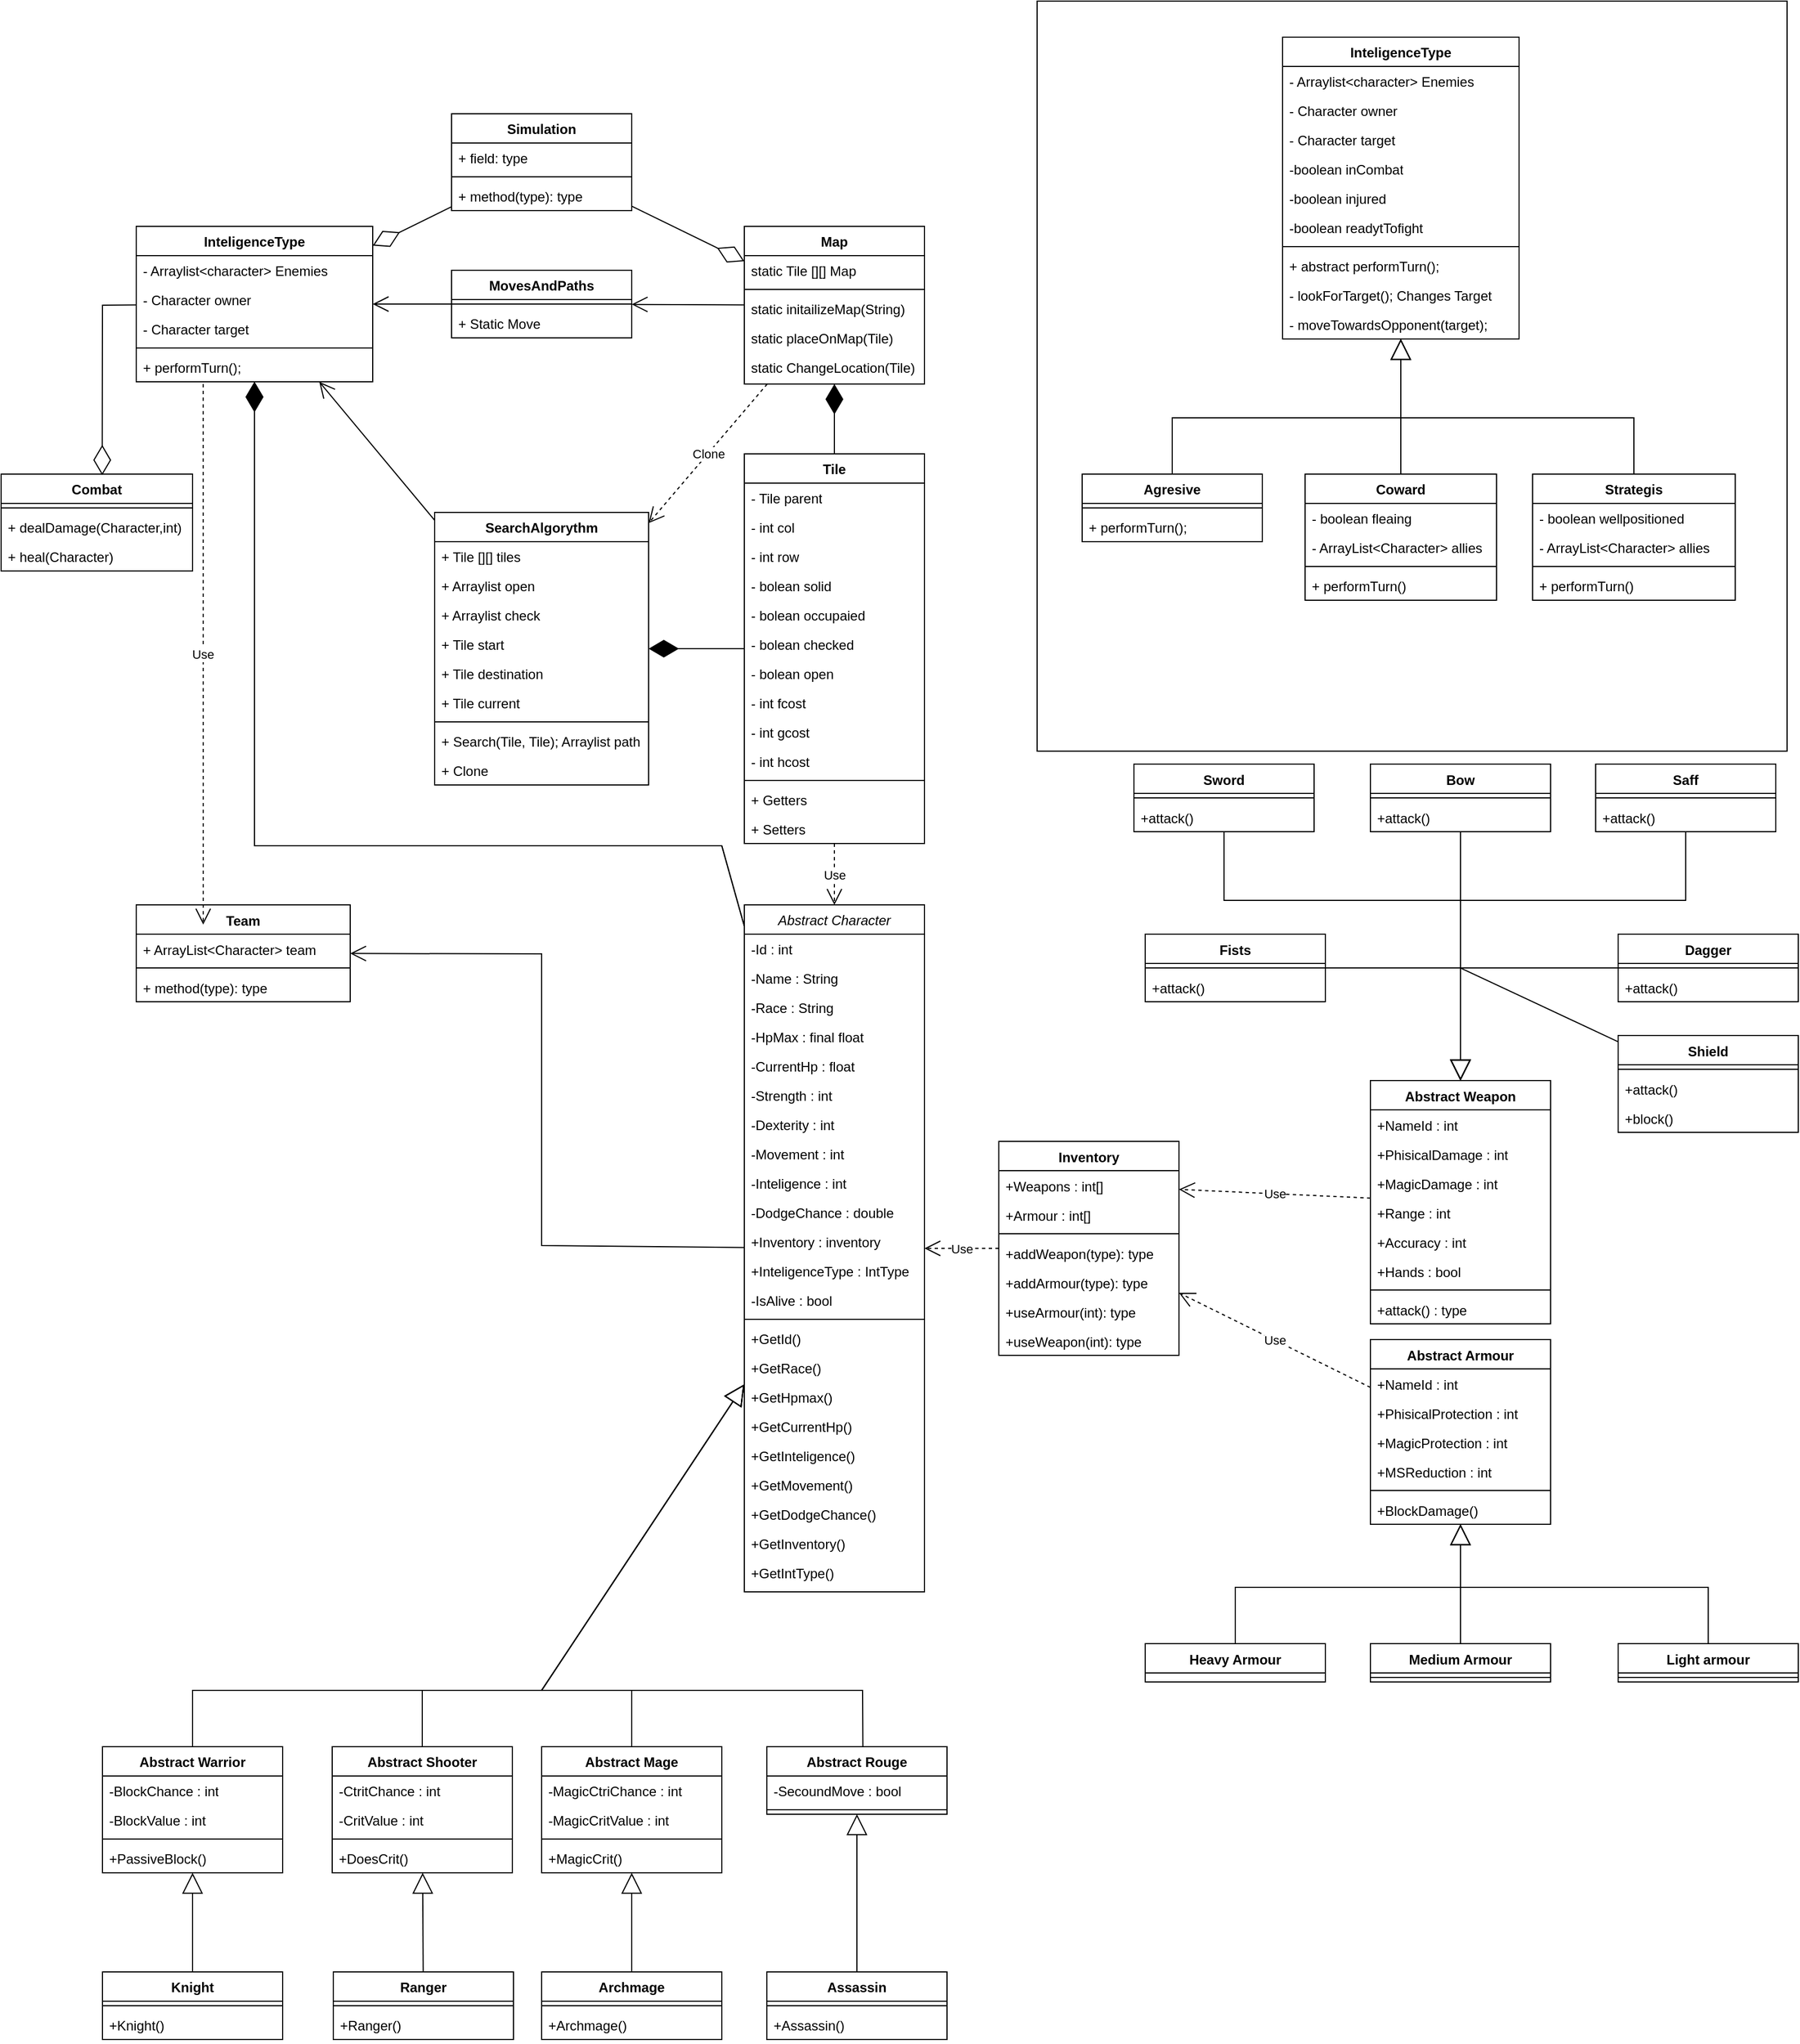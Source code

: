 <mxfile version="24.4.9" type="github">
  <diagram name="Strona-1" id="3-vl3ONbKSAuAggZ8wBg">
    <mxGraphModel dx="2580" dy="1044" grid="1" gridSize="10" guides="1" tooltips="1" connect="1" arrows="1" fold="1" page="1" pageScale="1" pageWidth="827" pageHeight="1169" math="0" shadow="0">
      <root>
        <mxCell id="0" />
        <mxCell id="1" parent="0" />
        <mxCell id="fdN_00i1N7_ZULbD0-KX-243" value="" style="whiteSpace=wrap;html=1;aspect=fixed;" parent="1" vertex="1">
          <mxGeometry x="920" y="10" width="666" height="666" as="geometry" />
        </mxCell>
        <mxCell id="fdN_00i1N7_ZULbD0-KX-1" value="Map" style="swimlane;fontStyle=1;align=center;verticalAlign=top;childLayout=stackLayout;horizontal=1;startSize=26;horizontalStack=0;resizeParent=1;resizeParentMax=0;resizeLast=0;collapsible=1;marginBottom=0;whiteSpace=wrap;html=1;" parent="1" vertex="1">
          <mxGeometry x="660" y="210" width="160" height="140" as="geometry" />
        </mxCell>
        <mxCell id="fdN_00i1N7_ZULbD0-KX-2" value="static Tile [][] Map&amp;nbsp;" style="text;strokeColor=none;fillColor=none;align=left;verticalAlign=top;spacingLeft=4;spacingRight=4;overflow=hidden;rotatable=0;points=[[0,0.5],[1,0.5]];portConstraint=eastwest;whiteSpace=wrap;html=1;" parent="fdN_00i1N7_ZULbD0-KX-1" vertex="1">
          <mxGeometry y="26" width="160" height="26" as="geometry" />
        </mxCell>
        <mxCell id="fdN_00i1N7_ZULbD0-KX-3" value="" style="line;strokeWidth=1;fillColor=none;align=left;verticalAlign=middle;spacingTop=-1;spacingLeft=3;spacingRight=3;rotatable=0;labelPosition=right;points=[];portConstraint=eastwest;strokeColor=inherit;" parent="fdN_00i1N7_ZULbD0-KX-1" vertex="1">
          <mxGeometry y="52" width="160" height="8" as="geometry" />
        </mxCell>
        <mxCell id="fdN_00i1N7_ZULbD0-KX-21" value="static initailizeMap(String)" style="text;strokeColor=none;fillColor=none;align=left;verticalAlign=top;spacingLeft=4;spacingRight=4;overflow=hidden;rotatable=0;points=[[0,0.5],[1,0.5]];portConstraint=eastwest;whiteSpace=wrap;html=1;" parent="fdN_00i1N7_ZULbD0-KX-1" vertex="1">
          <mxGeometry y="60" width="160" height="26" as="geometry" />
        </mxCell>
        <mxCell id="fdN_00i1N7_ZULbD0-KX-44" value="static placeOnMap(Tile)" style="text;strokeColor=none;fillColor=none;align=left;verticalAlign=top;spacingLeft=4;spacingRight=4;overflow=hidden;rotatable=0;points=[[0,0.5],[1,0.5]];portConstraint=eastwest;whiteSpace=wrap;html=1;" parent="fdN_00i1N7_ZULbD0-KX-1" vertex="1">
          <mxGeometry y="86" width="160" height="54" as="geometry" />
        </mxCell>
        <mxCell id="fdN_00i1N7_ZULbD0-KX-5" value="Tile" style="swimlane;fontStyle=1;align=center;verticalAlign=top;childLayout=stackLayout;horizontal=1;startSize=26;horizontalStack=0;resizeParent=1;resizeParentMax=0;resizeLast=0;collapsible=1;marginBottom=0;whiteSpace=wrap;html=1;" parent="1" vertex="1">
          <mxGeometry x="660" y="412" width="160" height="346" as="geometry" />
        </mxCell>
        <mxCell id="fdN_00i1N7_ZULbD0-KX-13" value="- Tile parent" style="text;strokeColor=none;fillColor=none;align=left;verticalAlign=top;spacingLeft=4;spacingRight=4;overflow=hidden;rotatable=0;points=[[0,0.5],[1,0.5]];portConstraint=eastwest;whiteSpace=wrap;html=1;" parent="fdN_00i1N7_ZULbD0-KX-5" vertex="1">
          <mxGeometry y="26" width="160" height="26" as="geometry" />
        </mxCell>
        <mxCell id="fdN_00i1N7_ZULbD0-KX-6" value="- int col" style="text;strokeColor=none;fillColor=none;align=left;verticalAlign=top;spacingLeft=4;spacingRight=4;overflow=hidden;rotatable=0;points=[[0,0.5],[1,0.5]];portConstraint=eastwest;whiteSpace=wrap;html=1;" parent="fdN_00i1N7_ZULbD0-KX-5" vertex="1">
          <mxGeometry y="52" width="160" height="26" as="geometry" />
        </mxCell>
        <mxCell id="fdN_00i1N7_ZULbD0-KX-10" value="- int row" style="text;strokeColor=none;fillColor=none;align=left;verticalAlign=top;spacingLeft=4;spacingRight=4;overflow=hidden;rotatable=0;points=[[0,0.5],[1,0.5]];portConstraint=eastwest;whiteSpace=wrap;html=1;" parent="fdN_00i1N7_ZULbD0-KX-5" vertex="1">
          <mxGeometry y="78" width="160" height="26" as="geometry" />
        </mxCell>
        <mxCell id="fdN_00i1N7_ZULbD0-KX-11" value="- bolean solid" style="text;strokeColor=none;fillColor=none;align=left;verticalAlign=top;spacingLeft=4;spacingRight=4;overflow=hidden;rotatable=0;points=[[0,0.5],[1,0.5]];portConstraint=eastwest;whiteSpace=wrap;html=1;" parent="fdN_00i1N7_ZULbD0-KX-5" vertex="1">
          <mxGeometry y="104" width="160" height="26" as="geometry" />
        </mxCell>
        <mxCell id="fdN_00i1N7_ZULbD0-KX-12" value="- bolean occupaied" style="text;strokeColor=none;fillColor=none;align=left;verticalAlign=top;spacingLeft=4;spacingRight=4;overflow=hidden;rotatable=0;points=[[0,0.5],[1,0.5]];portConstraint=eastwest;whiteSpace=wrap;html=1;" parent="fdN_00i1N7_ZULbD0-KX-5" vertex="1">
          <mxGeometry y="130" width="160" height="26" as="geometry" />
        </mxCell>
        <mxCell id="fdN_00i1N7_ZULbD0-KX-14" value="- bolean checked" style="text;strokeColor=none;fillColor=none;align=left;verticalAlign=top;spacingLeft=4;spacingRight=4;overflow=hidden;rotatable=0;points=[[0,0.5],[1,0.5]];portConstraint=eastwest;whiteSpace=wrap;html=1;" parent="fdN_00i1N7_ZULbD0-KX-5" vertex="1">
          <mxGeometry y="156" width="160" height="26" as="geometry" />
        </mxCell>
        <mxCell id="fdN_00i1N7_ZULbD0-KX-15" value="- bolean open" style="text;strokeColor=none;fillColor=none;align=left;verticalAlign=top;spacingLeft=4;spacingRight=4;overflow=hidden;rotatable=0;points=[[0,0.5],[1,0.5]];portConstraint=eastwest;whiteSpace=wrap;html=1;" parent="fdN_00i1N7_ZULbD0-KX-5" vertex="1">
          <mxGeometry y="182" width="160" height="26" as="geometry" />
        </mxCell>
        <mxCell id="fdN_00i1N7_ZULbD0-KX-16" value="- int fcost" style="text;strokeColor=none;fillColor=none;align=left;verticalAlign=top;spacingLeft=4;spacingRight=4;overflow=hidden;rotatable=0;points=[[0,0.5],[1,0.5]];portConstraint=eastwest;whiteSpace=wrap;html=1;" parent="fdN_00i1N7_ZULbD0-KX-5" vertex="1">
          <mxGeometry y="208" width="160" height="26" as="geometry" />
        </mxCell>
        <mxCell id="fdN_00i1N7_ZULbD0-KX-17" value="- int gcost" style="text;strokeColor=none;fillColor=none;align=left;verticalAlign=top;spacingLeft=4;spacingRight=4;overflow=hidden;rotatable=0;points=[[0,0.5],[1,0.5]];portConstraint=eastwest;whiteSpace=wrap;html=1;" parent="fdN_00i1N7_ZULbD0-KX-5" vertex="1">
          <mxGeometry y="234" width="160" height="26" as="geometry" />
        </mxCell>
        <mxCell id="fdN_00i1N7_ZULbD0-KX-18" value="- int hcost" style="text;strokeColor=none;fillColor=none;align=left;verticalAlign=top;spacingLeft=4;spacingRight=4;overflow=hidden;rotatable=0;points=[[0,0.5],[1,0.5]];portConstraint=eastwest;whiteSpace=wrap;html=1;" parent="fdN_00i1N7_ZULbD0-KX-5" vertex="1">
          <mxGeometry y="260" width="160" height="26" as="geometry" />
        </mxCell>
        <mxCell id="fdN_00i1N7_ZULbD0-KX-7" value="" style="line;strokeWidth=1;fillColor=none;align=left;verticalAlign=middle;spacingTop=-1;spacingLeft=3;spacingRight=3;rotatable=0;labelPosition=right;points=[];portConstraint=eastwest;strokeColor=inherit;" parent="fdN_00i1N7_ZULbD0-KX-5" vertex="1">
          <mxGeometry y="286" width="160" height="8" as="geometry" />
        </mxCell>
        <mxCell id="fdN_00i1N7_ZULbD0-KX-8" value="+ Getters" style="text;strokeColor=none;fillColor=none;align=left;verticalAlign=top;spacingLeft=4;spacingRight=4;overflow=hidden;rotatable=0;points=[[0,0.5],[1,0.5]];portConstraint=eastwest;whiteSpace=wrap;html=1;" parent="fdN_00i1N7_ZULbD0-KX-5" vertex="1">
          <mxGeometry y="294" width="160" height="26" as="geometry" />
        </mxCell>
        <mxCell id="fdN_00i1N7_ZULbD0-KX-19" value="+ Setters" style="text;strokeColor=none;fillColor=none;align=left;verticalAlign=top;spacingLeft=4;spacingRight=4;overflow=hidden;rotatable=0;points=[[0,0.5],[1,0.5]];portConstraint=eastwest;whiteSpace=wrap;html=1;" parent="fdN_00i1N7_ZULbD0-KX-5" vertex="1">
          <mxGeometry y="320" width="160" height="26" as="geometry" />
        </mxCell>
        <mxCell id="fdN_00i1N7_ZULbD0-KX-22" value="SearchAlgorythm" style="swimlane;fontStyle=1;align=center;verticalAlign=top;childLayout=stackLayout;horizontal=1;startSize=26;horizontalStack=0;resizeParent=1;resizeParentMax=0;resizeLast=0;collapsible=1;marginBottom=0;whiteSpace=wrap;html=1;" parent="1" vertex="1">
          <mxGeometry x="385" y="464" width="190" height="242" as="geometry" />
        </mxCell>
        <mxCell id="fdN_00i1N7_ZULbD0-KX-23" value="+ Tile [][] tiles" style="text;strokeColor=none;fillColor=none;align=left;verticalAlign=top;spacingLeft=4;spacingRight=4;overflow=hidden;rotatable=0;points=[[0,0.5],[1,0.5]];portConstraint=eastwest;whiteSpace=wrap;html=1;" parent="fdN_00i1N7_ZULbD0-KX-22" vertex="1">
          <mxGeometry y="26" width="190" height="26" as="geometry" />
        </mxCell>
        <mxCell id="fdN_00i1N7_ZULbD0-KX-26" value="+ Arraylist open" style="text;strokeColor=none;fillColor=none;align=left;verticalAlign=top;spacingLeft=4;spacingRight=4;overflow=hidden;rotatable=0;points=[[0,0.5],[1,0.5]];portConstraint=eastwest;whiteSpace=wrap;html=1;" parent="fdN_00i1N7_ZULbD0-KX-22" vertex="1">
          <mxGeometry y="52" width="190" height="26" as="geometry" />
        </mxCell>
        <mxCell id="fdN_00i1N7_ZULbD0-KX-27" value="+ Arraylist check" style="text;strokeColor=none;fillColor=none;align=left;verticalAlign=top;spacingLeft=4;spacingRight=4;overflow=hidden;rotatable=0;points=[[0,0.5],[1,0.5]];portConstraint=eastwest;whiteSpace=wrap;html=1;" parent="fdN_00i1N7_ZULbD0-KX-22" vertex="1">
          <mxGeometry y="78" width="190" height="26" as="geometry" />
        </mxCell>
        <mxCell id="fdN_00i1N7_ZULbD0-KX-28" value="+ Tile start" style="text;strokeColor=none;fillColor=none;align=left;verticalAlign=top;spacingLeft=4;spacingRight=4;overflow=hidden;rotatable=0;points=[[0,0.5],[1,0.5]];portConstraint=eastwest;whiteSpace=wrap;html=1;" parent="fdN_00i1N7_ZULbD0-KX-22" vertex="1">
          <mxGeometry y="104" width="190" height="26" as="geometry" />
        </mxCell>
        <mxCell id="fdN_00i1N7_ZULbD0-KX-29" value="+ Tile destination" style="text;strokeColor=none;fillColor=none;align=left;verticalAlign=top;spacingLeft=4;spacingRight=4;overflow=hidden;rotatable=0;points=[[0,0.5],[1,0.5]];portConstraint=eastwest;whiteSpace=wrap;html=1;" parent="fdN_00i1N7_ZULbD0-KX-22" vertex="1">
          <mxGeometry y="130" width="190" height="26" as="geometry" />
        </mxCell>
        <mxCell id="fdN_00i1N7_ZULbD0-KX-30" value="+ Tile current" style="text;strokeColor=none;fillColor=none;align=left;verticalAlign=top;spacingLeft=4;spacingRight=4;overflow=hidden;rotatable=0;points=[[0,0.5],[1,0.5]];portConstraint=eastwest;whiteSpace=wrap;html=1;" parent="fdN_00i1N7_ZULbD0-KX-22" vertex="1">
          <mxGeometry y="156" width="190" height="26" as="geometry" />
        </mxCell>
        <mxCell id="fdN_00i1N7_ZULbD0-KX-24" value="" style="line;strokeWidth=1;fillColor=none;align=left;verticalAlign=middle;spacingTop=-1;spacingLeft=3;spacingRight=3;rotatable=0;labelPosition=right;points=[];portConstraint=eastwest;strokeColor=inherit;" parent="fdN_00i1N7_ZULbD0-KX-22" vertex="1">
          <mxGeometry y="182" width="190" height="8" as="geometry" />
        </mxCell>
        <mxCell id="fdN_00i1N7_ZULbD0-KX-25" value="+ Search(Tile, Tile); Arraylist path" style="text;strokeColor=none;fillColor=none;align=left;verticalAlign=top;spacingLeft=4;spacingRight=4;overflow=hidden;rotatable=0;points=[[0,0.5],[1,0.5]];portConstraint=eastwest;whiteSpace=wrap;html=1;" parent="fdN_00i1N7_ZULbD0-KX-22" vertex="1">
          <mxGeometry y="190" width="190" height="26" as="geometry" />
        </mxCell>
        <mxCell id="fdN_00i1N7_ZULbD0-KX-32" value="+ Clone" style="text;strokeColor=none;fillColor=none;align=left;verticalAlign=top;spacingLeft=4;spacingRight=4;overflow=hidden;rotatable=0;points=[[0,0.5],[1,0.5]];portConstraint=eastwest;whiteSpace=wrap;html=1;" parent="fdN_00i1N7_ZULbD0-KX-22" vertex="1">
          <mxGeometry y="216" width="190" height="26" as="geometry" />
        </mxCell>
        <mxCell id="fdN_00i1N7_ZULbD0-KX-40" value="MovesAndPaths" style="swimlane;fontStyle=1;align=center;verticalAlign=top;childLayout=stackLayout;horizontal=1;startSize=26;horizontalStack=0;resizeParent=1;resizeParentMax=0;resizeLast=0;collapsible=1;marginBottom=0;whiteSpace=wrap;html=1;" parent="1" vertex="1">
          <mxGeometry x="400" y="249" width="160" height="60" as="geometry" />
        </mxCell>
        <mxCell id="fdN_00i1N7_ZULbD0-KX-42" value="" style="line;strokeWidth=1;fillColor=none;align=left;verticalAlign=middle;spacingTop=-1;spacingLeft=3;spacingRight=3;rotatable=0;labelPosition=right;points=[];portConstraint=eastwest;strokeColor=inherit;" parent="fdN_00i1N7_ZULbD0-KX-40" vertex="1">
          <mxGeometry y="26" width="160" height="8" as="geometry" />
        </mxCell>
        <mxCell id="fdN_00i1N7_ZULbD0-KX-43" value="+ Static Move" style="text;strokeColor=none;fillColor=none;align=left;verticalAlign=top;spacingLeft=4;spacingRight=4;overflow=hidden;rotatable=0;points=[[0,0.5],[1,0.5]];portConstraint=eastwest;whiteSpace=wrap;html=1;" parent="fdN_00i1N7_ZULbD0-KX-40" vertex="1">
          <mxGeometry y="34" width="160" height="26" as="geometry" />
        </mxCell>
        <mxCell id="fdN_00i1N7_ZULbD0-KX-45" value="InteligenceType" style="swimlane;fontStyle=1;align=center;verticalAlign=top;childLayout=stackLayout;horizontal=1;startSize=26;horizontalStack=0;resizeParent=1;resizeParentMax=0;resizeLast=0;collapsible=1;marginBottom=0;whiteSpace=wrap;html=1;" parent="1" vertex="1">
          <mxGeometry x="120" y="210" width="210" height="138" as="geometry" />
        </mxCell>
        <mxCell id="fdN_00i1N7_ZULbD0-KX-53" value="- Arraylist&amp;lt;character&amp;gt; Enemies" style="text;strokeColor=none;fillColor=none;align=left;verticalAlign=top;spacingLeft=4;spacingRight=4;overflow=hidden;rotatable=0;points=[[0,0.5],[1,0.5]];portConstraint=eastwest;whiteSpace=wrap;html=1;" parent="fdN_00i1N7_ZULbD0-KX-45" vertex="1">
          <mxGeometry y="26" width="210" height="26" as="geometry" />
        </mxCell>
        <mxCell id="fdN_00i1N7_ZULbD0-KX-46" value="- Character owner" style="text;strokeColor=none;fillColor=none;align=left;verticalAlign=top;spacingLeft=4;spacingRight=4;overflow=hidden;rotatable=0;points=[[0,0.5],[1,0.5]];portConstraint=eastwest;whiteSpace=wrap;html=1;" parent="fdN_00i1N7_ZULbD0-KX-45" vertex="1">
          <mxGeometry y="52" width="210" height="26" as="geometry" />
        </mxCell>
        <mxCell id="fdN_00i1N7_ZULbD0-KX-54" value="- Character target" style="text;strokeColor=none;fillColor=none;align=left;verticalAlign=top;spacingLeft=4;spacingRight=4;overflow=hidden;rotatable=0;points=[[0,0.5],[1,0.5]];portConstraint=eastwest;whiteSpace=wrap;html=1;" parent="fdN_00i1N7_ZULbD0-KX-45" vertex="1">
          <mxGeometry y="78" width="210" height="26" as="geometry" />
        </mxCell>
        <mxCell id="fdN_00i1N7_ZULbD0-KX-47" value="" style="line;strokeWidth=1;fillColor=none;align=left;verticalAlign=middle;spacingTop=-1;spacingLeft=3;spacingRight=3;rotatable=0;labelPosition=right;points=[];portConstraint=eastwest;strokeColor=inherit;" parent="fdN_00i1N7_ZULbD0-KX-45" vertex="1">
          <mxGeometry y="104" width="210" height="8" as="geometry" />
        </mxCell>
        <mxCell id="fdN_00i1N7_ZULbD0-KX-48" value="+ performTurn();" style="text;strokeColor=none;fillColor=none;align=left;verticalAlign=top;spacingLeft=4;spacingRight=4;overflow=hidden;rotatable=0;points=[[0,0.5],[1,0.5]];portConstraint=eastwest;whiteSpace=wrap;html=1;" parent="fdN_00i1N7_ZULbD0-KX-45" vertex="1">
          <mxGeometry y="112" width="210" height="26" as="geometry" />
        </mxCell>
        <mxCell id="fdN_00i1N7_ZULbD0-KX-58" value="" style="endArrow=open;endFill=1;endSize=12;html=1;rounded=0;" parent="1" source="fdN_00i1N7_ZULbD0-KX-22" target="fdN_00i1N7_ZULbD0-KX-45" edge="1">
          <mxGeometry width="160" relative="1" as="geometry">
            <mxPoint x="335" y="530" as="sourcePoint" />
            <mxPoint x="495" y="530" as="targetPoint" />
          </mxGeometry>
        </mxCell>
        <mxCell id="fdN_00i1N7_ZULbD0-KX-59" value="" style="endArrow=open;endFill=1;endSize=12;html=1;rounded=0;" parent="1" source="fdN_00i1N7_ZULbD0-KX-40" target="fdN_00i1N7_ZULbD0-KX-45" edge="1">
          <mxGeometry width="160" relative="1" as="geometry">
            <mxPoint x="245" y="500" as="sourcePoint" />
            <mxPoint x="405" y="500" as="targetPoint" />
          </mxGeometry>
        </mxCell>
        <mxCell id="fdN_00i1N7_ZULbD0-KX-60" value="" style="endArrow=open;endFill=1;endSize=12;html=1;rounded=0;" parent="1" source="fdN_00i1N7_ZULbD0-KX-1" target="fdN_00i1N7_ZULbD0-KX-40" edge="1">
          <mxGeometry width="160" relative="1" as="geometry">
            <mxPoint x="335" y="430" as="sourcePoint" />
            <mxPoint x="495" y="430" as="targetPoint" />
          </mxGeometry>
        </mxCell>
        <mxCell id="fdN_00i1N7_ZULbD0-KX-64" value="Abstract Weapon" style="swimlane;fontStyle=1;align=center;verticalAlign=top;childLayout=stackLayout;horizontal=1;startSize=26;horizontalStack=0;resizeParent=1;resizeParentMax=0;resizeLast=0;collapsible=1;marginBottom=0;whiteSpace=wrap;html=1;" parent="1" vertex="1">
          <mxGeometry x="1216" y="968.5" width="160" height="216" as="geometry" />
        </mxCell>
        <mxCell id="fdN_00i1N7_ZULbD0-KX-65" value="&lt;div&gt;+NameId : int&lt;/div&gt;" style="text;strokeColor=none;fillColor=none;align=left;verticalAlign=top;spacingLeft=4;spacingRight=4;overflow=hidden;rotatable=0;points=[[0,0.5],[1,0.5]];portConstraint=eastwest;whiteSpace=wrap;html=1;" parent="fdN_00i1N7_ZULbD0-KX-64" vertex="1">
          <mxGeometry y="26" width="160" height="26" as="geometry" />
        </mxCell>
        <mxCell id="fdN_00i1N7_ZULbD0-KX-66" value="+PhisicalDamage : int&lt;div&gt;&lt;br&gt;&lt;/div&gt;" style="text;strokeColor=none;fillColor=none;align=left;verticalAlign=top;spacingLeft=4;spacingRight=4;overflow=hidden;rotatable=0;points=[[0,0.5],[1,0.5]];portConstraint=eastwest;whiteSpace=wrap;html=1;" parent="fdN_00i1N7_ZULbD0-KX-64" vertex="1">
          <mxGeometry y="52" width="160" height="26" as="geometry" />
        </mxCell>
        <mxCell id="fdN_00i1N7_ZULbD0-KX-67" value="+MagicDamage : int" style="text;strokeColor=none;fillColor=none;align=left;verticalAlign=top;spacingLeft=4;spacingRight=4;overflow=hidden;rotatable=0;points=[[0,0.5],[1,0.5]];portConstraint=eastwest;whiteSpace=wrap;html=1;" parent="fdN_00i1N7_ZULbD0-KX-64" vertex="1">
          <mxGeometry y="78" width="160" height="26" as="geometry" />
        </mxCell>
        <mxCell id="fdN_00i1N7_ZULbD0-KX-68" value="+Range : int" style="text;strokeColor=none;fillColor=none;align=left;verticalAlign=top;spacingLeft=4;spacingRight=4;overflow=hidden;rotatable=0;points=[[0,0.5],[1,0.5]];portConstraint=eastwest;whiteSpace=wrap;html=1;" parent="fdN_00i1N7_ZULbD0-KX-64" vertex="1">
          <mxGeometry y="104" width="160" height="26" as="geometry" />
        </mxCell>
        <mxCell id="fdN_00i1N7_ZULbD0-KX-69" value="+Accuracy : int" style="text;strokeColor=none;fillColor=none;align=left;verticalAlign=top;spacingLeft=4;spacingRight=4;overflow=hidden;rotatable=0;points=[[0,0.5],[1,0.5]];portConstraint=eastwest;whiteSpace=wrap;html=1;" parent="fdN_00i1N7_ZULbD0-KX-64" vertex="1">
          <mxGeometry y="130" width="160" height="26" as="geometry" />
        </mxCell>
        <mxCell id="fdN_00i1N7_ZULbD0-KX-70" value="+Hands : bool" style="text;strokeColor=none;fillColor=none;align=left;verticalAlign=top;spacingLeft=4;spacingRight=4;overflow=hidden;rotatable=0;points=[[0,0.5],[1,0.5]];portConstraint=eastwest;whiteSpace=wrap;html=1;" parent="fdN_00i1N7_ZULbD0-KX-64" vertex="1">
          <mxGeometry y="156" width="160" height="26" as="geometry" />
        </mxCell>
        <mxCell id="fdN_00i1N7_ZULbD0-KX-71" value="" style="line;strokeWidth=1;fillColor=none;align=left;verticalAlign=middle;spacingTop=-1;spacingLeft=3;spacingRight=3;rotatable=0;labelPosition=right;points=[];portConstraint=eastwest;strokeColor=inherit;" parent="fdN_00i1N7_ZULbD0-KX-64" vertex="1">
          <mxGeometry y="182" width="160" height="8" as="geometry" />
        </mxCell>
        <mxCell id="fdN_00i1N7_ZULbD0-KX-72" value="+attack() : type" style="text;strokeColor=none;fillColor=none;align=left;verticalAlign=top;spacingLeft=4;spacingRight=4;overflow=hidden;rotatable=0;points=[[0,0.5],[1,0.5]];portConstraint=eastwest;whiteSpace=wrap;html=1;" parent="fdN_00i1N7_ZULbD0-KX-64" vertex="1">
          <mxGeometry y="190" width="160" height="26" as="geometry" />
        </mxCell>
        <mxCell id="fdN_00i1N7_ZULbD0-KX-73" value="Sword" style="swimlane;fontStyle=1;align=center;verticalAlign=top;childLayout=stackLayout;horizontal=1;startSize=26;horizontalStack=0;resizeParent=1;resizeParentMax=0;resizeLast=0;collapsible=1;marginBottom=0;whiteSpace=wrap;html=1;" parent="1" vertex="1">
          <mxGeometry x="1006" y="687.5" width="160" height="60" as="geometry" />
        </mxCell>
        <mxCell id="fdN_00i1N7_ZULbD0-KX-74" value="" style="line;strokeWidth=1;fillColor=none;align=left;verticalAlign=middle;spacingTop=-1;spacingLeft=3;spacingRight=3;rotatable=0;labelPosition=right;points=[];portConstraint=eastwest;strokeColor=inherit;" parent="fdN_00i1N7_ZULbD0-KX-73" vertex="1">
          <mxGeometry y="26" width="160" height="8" as="geometry" />
        </mxCell>
        <mxCell id="fdN_00i1N7_ZULbD0-KX-75" value="+attack()" style="text;strokeColor=none;fillColor=none;align=left;verticalAlign=top;spacingLeft=4;spacingRight=4;overflow=hidden;rotatable=0;points=[[0,0.5],[1,0.5]];portConstraint=eastwest;whiteSpace=wrap;html=1;" parent="fdN_00i1N7_ZULbD0-KX-73" vertex="1">
          <mxGeometry y="34" width="160" height="26" as="geometry" />
        </mxCell>
        <mxCell id="fdN_00i1N7_ZULbD0-KX-76" value="" style="endArrow=block;endSize=16;endFill=0;html=1;rounded=0;" parent="1" source="fdN_00i1N7_ZULbD0-KX-73" target="fdN_00i1N7_ZULbD0-KX-64" edge="1">
          <mxGeometry width="160" relative="1" as="geometry">
            <mxPoint x="936" y="767.5" as="sourcePoint" />
            <mxPoint x="1096" y="767.5" as="targetPoint" />
            <Array as="points">
              <mxPoint x="1086" y="808.5" />
              <mxPoint x="1296" y="808.5" />
              <mxPoint x="1296" y="868.5" />
            </Array>
          </mxGeometry>
        </mxCell>
        <mxCell id="fdN_00i1N7_ZULbD0-KX-77" value="Bow" style="swimlane;fontStyle=1;align=center;verticalAlign=top;childLayout=stackLayout;horizontal=1;startSize=26;horizontalStack=0;resizeParent=1;resizeParentMax=0;resizeLast=0;collapsible=1;marginBottom=0;whiteSpace=wrap;html=1;" parent="1" vertex="1">
          <mxGeometry x="1216" y="687.5" width="160" height="60" as="geometry" />
        </mxCell>
        <mxCell id="fdN_00i1N7_ZULbD0-KX-78" value="" style="line;strokeWidth=1;fillColor=none;align=left;verticalAlign=middle;spacingTop=-1;spacingLeft=3;spacingRight=3;rotatable=0;labelPosition=right;points=[];portConstraint=eastwest;strokeColor=inherit;" parent="fdN_00i1N7_ZULbD0-KX-77" vertex="1">
          <mxGeometry y="26" width="160" height="8" as="geometry" />
        </mxCell>
        <mxCell id="fdN_00i1N7_ZULbD0-KX-79" value="+attack() " style="text;strokeColor=none;fillColor=none;align=left;verticalAlign=top;spacingLeft=4;spacingRight=4;overflow=hidden;rotatable=0;points=[[0,0.5],[1,0.5]];portConstraint=eastwest;whiteSpace=wrap;html=1;" parent="fdN_00i1N7_ZULbD0-KX-77" vertex="1">
          <mxGeometry y="34" width="160" height="26" as="geometry" />
        </mxCell>
        <mxCell id="fdN_00i1N7_ZULbD0-KX-80" value="" style="endArrow=block;endSize=16;endFill=0;html=1;rounded=0;" parent="1" source="fdN_00i1N7_ZULbD0-KX-77" target="fdN_00i1N7_ZULbD0-KX-64" edge="1">
          <mxGeometry width="160" relative="1" as="geometry">
            <mxPoint x="1136" y="891.5" as="sourcePoint" />
            <mxPoint x="1231" y="811.5" as="targetPoint" />
            <Array as="points" />
          </mxGeometry>
        </mxCell>
        <mxCell id="fdN_00i1N7_ZULbD0-KX-81" value="" style="endArrow=block;endSize=16;endFill=0;html=1;rounded=0;" parent="1" source="fdN_00i1N7_ZULbD0-KX-82" target="fdN_00i1N7_ZULbD0-KX-64" edge="1">
          <mxGeometry width="160" relative="1" as="geometry">
            <mxPoint x="1396" y="827.5" as="sourcePoint" />
            <mxPoint x="1491" y="747.5" as="targetPoint" />
            <Array as="points">
              <mxPoint x="1496" y="808.5" />
              <mxPoint x="1296" y="808.5" />
            </Array>
          </mxGeometry>
        </mxCell>
        <mxCell id="fdN_00i1N7_ZULbD0-KX-82" value="Saff" style="swimlane;fontStyle=1;align=center;verticalAlign=top;childLayout=stackLayout;horizontal=1;startSize=26;horizontalStack=0;resizeParent=1;resizeParentMax=0;resizeLast=0;collapsible=1;marginBottom=0;whiteSpace=wrap;html=1;" parent="1" vertex="1">
          <mxGeometry x="1416" y="687.5" width="160" height="60" as="geometry" />
        </mxCell>
        <mxCell id="fdN_00i1N7_ZULbD0-KX-83" value="" style="line;strokeWidth=1;fillColor=none;align=left;verticalAlign=middle;spacingTop=-1;spacingLeft=3;spacingRight=3;rotatable=0;labelPosition=right;points=[];portConstraint=eastwest;strokeColor=inherit;" parent="fdN_00i1N7_ZULbD0-KX-82" vertex="1">
          <mxGeometry y="26" width="160" height="8" as="geometry" />
        </mxCell>
        <mxCell id="fdN_00i1N7_ZULbD0-KX-84" value="+attack()" style="text;strokeColor=none;fillColor=none;align=left;verticalAlign=top;spacingLeft=4;spacingRight=4;overflow=hidden;rotatable=0;points=[[0,0.5],[1,0.5]];portConstraint=eastwest;whiteSpace=wrap;html=1;" parent="fdN_00i1N7_ZULbD0-KX-82" vertex="1">
          <mxGeometry y="34" width="160" height="26" as="geometry" />
        </mxCell>
        <mxCell id="fdN_00i1N7_ZULbD0-KX-85" value="Dagger" style="swimlane;fontStyle=1;align=center;verticalAlign=top;childLayout=stackLayout;horizontal=1;startSize=26;horizontalStack=0;resizeParent=1;resizeParentMax=0;resizeLast=0;collapsible=1;marginBottom=0;whiteSpace=wrap;html=1;" parent="1" vertex="1">
          <mxGeometry x="1436" y="838.5" width="160" height="60" as="geometry" />
        </mxCell>
        <mxCell id="fdN_00i1N7_ZULbD0-KX-86" value="" style="line;strokeWidth=1;fillColor=none;align=left;verticalAlign=middle;spacingTop=-1;spacingLeft=3;spacingRight=3;rotatable=0;labelPosition=right;points=[];portConstraint=eastwest;strokeColor=inherit;" parent="fdN_00i1N7_ZULbD0-KX-85" vertex="1">
          <mxGeometry y="26" width="160" height="8" as="geometry" />
        </mxCell>
        <mxCell id="fdN_00i1N7_ZULbD0-KX-87" value="+attack()" style="text;strokeColor=none;fillColor=none;align=left;verticalAlign=top;spacingLeft=4;spacingRight=4;overflow=hidden;rotatable=0;points=[[0,0.5],[1,0.5]];portConstraint=eastwest;whiteSpace=wrap;html=1;" parent="fdN_00i1N7_ZULbD0-KX-85" vertex="1">
          <mxGeometry y="34" width="160" height="26" as="geometry" />
        </mxCell>
        <mxCell id="fdN_00i1N7_ZULbD0-KX-88" value="" style="endArrow=block;endSize=16;endFill=0;html=1;rounded=0;" parent="1" source="fdN_00i1N7_ZULbD0-KX-85" target="fdN_00i1N7_ZULbD0-KX-64" edge="1">
          <mxGeometry width="160" relative="1" as="geometry">
            <mxPoint x="1486" y="717.5" as="sourcePoint" />
            <mxPoint x="1296" y="978.5" as="targetPoint" />
            <Array as="points">
              <mxPoint x="1296" y="868.5" />
            </Array>
          </mxGeometry>
        </mxCell>
        <mxCell id="fdN_00i1N7_ZULbD0-KX-89" value="Fists" style="swimlane;fontStyle=1;align=center;verticalAlign=top;childLayout=stackLayout;horizontal=1;startSize=26;horizontalStack=0;resizeParent=1;resizeParentMax=0;resizeLast=0;collapsible=1;marginBottom=0;whiteSpace=wrap;html=1;" parent="1" vertex="1">
          <mxGeometry x="1016" y="838.5" width="160" height="60" as="geometry" />
        </mxCell>
        <mxCell id="fdN_00i1N7_ZULbD0-KX-90" value="" style="line;strokeWidth=1;fillColor=none;align=left;verticalAlign=middle;spacingTop=-1;spacingLeft=3;spacingRight=3;rotatable=0;labelPosition=right;points=[];portConstraint=eastwest;strokeColor=inherit;" parent="fdN_00i1N7_ZULbD0-KX-89" vertex="1">
          <mxGeometry y="26" width="160" height="8" as="geometry" />
        </mxCell>
        <mxCell id="fdN_00i1N7_ZULbD0-KX-91" value="+attack()" style="text;strokeColor=none;fillColor=none;align=left;verticalAlign=top;spacingLeft=4;spacingRight=4;overflow=hidden;rotatable=0;points=[[0,0.5],[1,0.5]];portConstraint=eastwest;whiteSpace=wrap;html=1;" parent="fdN_00i1N7_ZULbD0-KX-89" vertex="1">
          <mxGeometry y="34" width="160" height="26" as="geometry" />
        </mxCell>
        <mxCell id="fdN_00i1N7_ZULbD0-KX-92" value="" style="endArrow=block;endSize=16;endFill=0;html=1;rounded=0;" parent="1" source="fdN_00i1N7_ZULbD0-KX-89" target="fdN_00i1N7_ZULbD0-KX-64" edge="1">
          <mxGeometry width="160" relative="1" as="geometry">
            <mxPoint x="1026" y="807.5" as="sourcePoint" />
            <mxPoint x="1170" y="911.5" as="targetPoint" />
            <Array as="points">
              <mxPoint x="1296" y="868.5" />
            </Array>
          </mxGeometry>
        </mxCell>
        <mxCell id="fdN_00i1N7_ZULbD0-KX-93" value="Shield" style="swimlane;fontStyle=1;align=center;verticalAlign=top;childLayout=stackLayout;horizontal=1;startSize=26;horizontalStack=0;resizeParent=1;resizeParentMax=0;resizeLast=0;collapsible=1;marginBottom=0;whiteSpace=wrap;html=1;" parent="1" vertex="1">
          <mxGeometry x="1436" y="928.5" width="160" height="86" as="geometry" />
        </mxCell>
        <mxCell id="fdN_00i1N7_ZULbD0-KX-94" value="" style="line;strokeWidth=1;fillColor=none;align=left;verticalAlign=middle;spacingTop=-1;spacingLeft=3;spacingRight=3;rotatable=0;labelPosition=right;points=[];portConstraint=eastwest;strokeColor=inherit;" parent="fdN_00i1N7_ZULbD0-KX-93" vertex="1">
          <mxGeometry y="26" width="160" height="8" as="geometry" />
        </mxCell>
        <mxCell id="fdN_00i1N7_ZULbD0-KX-95" value="+attack()" style="text;strokeColor=none;fillColor=none;align=left;verticalAlign=top;spacingLeft=4;spacingRight=4;overflow=hidden;rotatable=0;points=[[0,0.5],[1,0.5]];portConstraint=eastwest;whiteSpace=wrap;html=1;" parent="fdN_00i1N7_ZULbD0-KX-93" vertex="1">
          <mxGeometry y="34" width="160" height="26" as="geometry" />
        </mxCell>
        <mxCell id="fdN_00i1N7_ZULbD0-KX-96" value="+block()" style="text;strokeColor=none;fillColor=none;align=left;verticalAlign=top;spacingLeft=4;spacingRight=4;overflow=hidden;rotatable=0;points=[[0,0.5],[1,0.5]];portConstraint=eastwest;whiteSpace=wrap;html=1;" parent="fdN_00i1N7_ZULbD0-KX-93" vertex="1">
          <mxGeometry y="60" width="160" height="26" as="geometry" />
        </mxCell>
        <mxCell id="fdN_00i1N7_ZULbD0-KX-97" value="Inventory" style="swimlane;fontStyle=1;align=center;verticalAlign=top;childLayout=stackLayout;horizontal=1;startSize=26;horizontalStack=0;resizeParent=1;resizeParentMax=0;resizeLast=0;collapsible=1;marginBottom=0;whiteSpace=wrap;html=1;" parent="1" vertex="1">
          <mxGeometry x="886" y="1022.5" width="160" height="190" as="geometry" />
        </mxCell>
        <mxCell id="fdN_00i1N7_ZULbD0-KX-98" value="&lt;div&gt;+Weapons : int[]&lt;/div&gt;" style="text;strokeColor=none;fillColor=none;align=left;verticalAlign=top;spacingLeft=4;spacingRight=4;overflow=hidden;rotatable=0;points=[[0,0.5],[1,0.5]];portConstraint=eastwest;whiteSpace=wrap;html=1;" parent="fdN_00i1N7_ZULbD0-KX-97" vertex="1">
          <mxGeometry y="26" width="160" height="26" as="geometry" />
        </mxCell>
        <mxCell id="fdN_00i1N7_ZULbD0-KX-99" value="+Armour : int[]" style="text;strokeColor=none;fillColor=none;align=left;verticalAlign=top;spacingLeft=4;spacingRight=4;overflow=hidden;rotatable=0;points=[[0,0.5],[1,0.5]];portConstraint=eastwest;whiteSpace=wrap;html=1;" parent="fdN_00i1N7_ZULbD0-KX-97" vertex="1">
          <mxGeometry y="52" width="160" height="26" as="geometry" />
        </mxCell>
        <mxCell id="fdN_00i1N7_ZULbD0-KX-100" value="" style="line;strokeWidth=1;fillColor=none;align=left;verticalAlign=middle;spacingTop=-1;spacingLeft=3;spacingRight=3;rotatable=0;labelPosition=right;points=[];portConstraint=eastwest;strokeColor=inherit;" parent="fdN_00i1N7_ZULbD0-KX-97" vertex="1">
          <mxGeometry y="78" width="160" height="8" as="geometry" />
        </mxCell>
        <mxCell id="fdN_00i1N7_ZULbD0-KX-101" value="+addWeapon(type): type" style="text;strokeColor=none;fillColor=none;align=left;verticalAlign=top;spacingLeft=4;spacingRight=4;overflow=hidden;rotatable=0;points=[[0,0.5],[1,0.5]];portConstraint=eastwest;whiteSpace=wrap;html=1;" parent="fdN_00i1N7_ZULbD0-KX-97" vertex="1">
          <mxGeometry y="86" width="160" height="26" as="geometry" />
        </mxCell>
        <mxCell id="fdN_00i1N7_ZULbD0-KX-102" value="+addArmour(type): type" style="text;strokeColor=none;fillColor=none;align=left;verticalAlign=top;spacingLeft=4;spacingRight=4;overflow=hidden;rotatable=0;points=[[0,0.5],[1,0.5]];portConstraint=eastwest;whiteSpace=wrap;html=1;" parent="fdN_00i1N7_ZULbD0-KX-97" vertex="1">
          <mxGeometry y="112" width="160" height="26" as="geometry" />
        </mxCell>
        <mxCell id="fdN_00i1N7_ZULbD0-KX-103" value="+useArmour(int): type" style="text;strokeColor=none;fillColor=none;align=left;verticalAlign=top;spacingLeft=4;spacingRight=4;overflow=hidden;rotatable=0;points=[[0,0.5],[1,0.5]];portConstraint=eastwest;whiteSpace=wrap;html=1;" parent="fdN_00i1N7_ZULbD0-KX-97" vertex="1">
          <mxGeometry y="138" width="160" height="26" as="geometry" />
        </mxCell>
        <mxCell id="fdN_00i1N7_ZULbD0-KX-104" value="+useWeapon(int): type" style="text;strokeColor=none;fillColor=none;align=left;verticalAlign=top;spacingLeft=4;spacingRight=4;overflow=hidden;rotatable=0;points=[[0,0.5],[1,0.5]];portConstraint=eastwest;whiteSpace=wrap;html=1;" parent="fdN_00i1N7_ZULbD0-KX-97" vertex="1">
          <mxGeometry y="164" width="160" height="26" as="geometry" />
        </mxCell>
        <mxCell id="fdN_00i1N7_ZULbD0-KX-105" value="Abstract Armour" style="swimlane;fontStyle=1;align=center;verticalAlign=top;childLayout=stackLayout;horizontal=1;startSize=26;horizontalStack=0;resizeParent=1;resizeParentMax=0;resizeLast=0;collapsible=1;marginBottom=0;whiteSpace=wrap;html=1;" parent="1" vertex="1">
          <mxGeometry x="1216" y="1198.5" width="160" height="164" as="geometry" />
        </mxCell>
        <mxCell id="fdN_00i1N7_ZULbD0-KX-106" value="&lt;div&gt;+NameId : int&lt;/div&gt;" style="text;strokeColor=none;fillColor=none;align=left;verticalAlign=top;spacingLeft=4;spacingRight=4;overflow=hidden;rotatable=0;points=[[0,0.5],[1,0.5]];portConstraint=eastwest;whiteSpace=wrap;html=1;" parent="fdN_00i1N7_ZULbD0-KX-105" vertex="1">
          <mxGeometry y="26" width="160" height="26" as="geometry" />
        </mxCell>
        <mxCell id="fdN_00i1N7_ZULbD0-KX-107" value="+PhisicalProtection : int&lt;div&gt;&lt;br&gt;&lt;/div&gt;" style="text;strokeColor=none;fillColor=none;align=left;verticalAlign=top;spacingLeft=4;spacingRight=4;overflow=hidden;rotatable=0;points=[[0,0.5],[1,0.5]];portConstraint=eastwest;whiteSpace=wrap;html=1;" parent="fdN_00i1N7_ZULbD0-KX-105" vertex="1">
          <mxGeometry y="52" width="160" height="26" as="geometry" />
        </mxCell>
        <mxCell id="fdN_00i1N7_ZULbD0-KX-108" value="+MagicProtection : int" style="text;strokeColor=none;fillColor=none;align=left;verticalAlign=top;spacingLeft=4;spacingRight=4;overflow=hidden;rotatable=0;points=[[0,0.5],[1,0.5]];portConstraint=eastwest;whiteSpace=wrap;html=1;" parent="fdN_00i1N7_ZULbD0-KX-105" vertex="1">
          <mxGeometry y="78" width="160" height="26" as="geometry" />
        </mxCell>
        <mxCell id="fdN_00i1N7_ZULbD0-KX-109" value="+MSReduction : int" style="text;strokeColor=none;fillColor=none;align=left;verticalAlign=top;spacingLeft=4;spacingRight=4;overflow=hidden;rotatable=0;points=[[0,0.5],[1,0.5]];portConstraint=eastwest;whiteSpace=wrap;html=1;" parent="fdN_00i1N7_ZULbD0-KX-105" vertex="1">
          <mxGeometry y="104" width="160" height="26" as="geometry" />
        </mxCell>
        <mxCell id="fdN_00i1N7_ZULbD0-KX-110" value="" style="line;strokeWidth=1;fillColor=none;align=left;verticalAlign=middle;spacingTop=-1;spacingLeft=3;spacingRight=3;rotatable=0;labelPosition=right;points=[];portConstraint=eastwest;strokeColor=inherit;" parent="fdN_00i1N7_ZULbD0-KX-105" vertex="1">
          <mxGeometry y="130" width="160" height="8" as="geometry" />
        </mxCell>
        <mxCell id="fdN_00i1N7_ZULbD0-KX-111" value="+BlockDamage()" style="text;strokeColor=none;fillColor=none;align=left;verticalAlign=top;spacingLeft=4;spacingRight=4;overflow=hidden;rotatable=0;points=[[0,0.5],[1,0.5]];portConstraint=eastwest;whiteSpace=wrap;html=1;" parent="fdN_00i1N7_ZULbD0-KX-105" vertex="1">
          <mxGeometry y="138" width="160" height="26" as="geometry" />
        </mxCell>
        <mxCell id="fdN_00i1N7_ZULbD0-KX-112" value="Heavy Armour" style="swimlane;fontStyle=1;align=center;verticalAlign=top;childLayout=stackLayout;horizontal=1;startSize=26;horizontalStack=0;resizeParent=1;resizeParentMax=0;resizeLast=0;collapsible=1;marginBottom=0;whiteSpace=wrap;html=1;" parent="1" vertex="1">
          <mxGeometry x="1016" y="1468.5" width="160" height="34" as="geometry" />
        </mxCell>
        <mxCell id="fdN_00i1N7_ZULbD0-KX-114" value="Medium Armour" style="swimlane;fontStyle=1;align=center;verticalAlign=top;childLayout=stackLayout;horizontal=1;startSize=26;horizontalStack=0;resizeParent=1;resizeParentMax=0;resizeLast=0;collapsible=1;marginBottom=0;whiteSpace=wrap;html=1;" parent="1" vertex="1">
          <mxGeometry x="1216" y="1468.5" width="160" height="34" as="geometry" />
        </mxCell>
        <mxCell id="fdN_00i1N7_ZULbD0-KX-115" value="" style="line;strokeWidth=1;fillColor=none;align=left;verticalAlign=middle;spacingTop=-1;spacingLeft=3;spacingRight=3;rotatable=0;labelPosition=right;points=[];portConstraint=eastwest;strokeColor=inherit;" parent="fdN_00i1N7_ZULbD0-KX-114" vertex="1">
          <mxGeometry y="26" width="160" height="8" as="geometry" />
        </mxCell>
        <mxCell id="fdN_00i1N7_ZULbD0-KX-116" value="Light armour" style="swimlane;fontStyle=1;align=center;verticalAlign=top;childLayout=stackLayout;horizontal=1;startSize=26;horizontalStack=0;resizeParent=1;resizeParentMax=0;resizeLast=0;collapsible=1;marginBottom=0;whiteSpace=wrap;html=1;" parent="1" vertex="1">
          <mxGeometry x="1436" y="1468.5" width="160" height="34" as="geometry" />
        </mxCell>
        <mxCell id="fdN_00i1N7_ZULbD0-KX-117" value="" style="line;strokeWidth=1;fillColor=none;align=left;verticalAlign=middle;spacingTop=-1;spacingLeft=3;spacingRight=3;rotatable=0;labelPosition=right;points=[];portConstraint=eastwest;strokeColor=inherit;" parent="fdN_00i1N7_ZULbD0-KX-116" vertex="1">
          <mxGeometry y="26" width="160" height="8" as="geometry" />
        </mxCell>
        <mxCell id="fdN_00i1N7_ZULbD0-KX-118" value="" style="endArrow=block;endSize=16;endFill=0;html=1;rounded=0;" parent="1" source="fdN_00i1N7_ZULbD0-KX-112" target="fdN_00i1N7_ZULbD0-KX-105" edge="1">
          <mxGeometry width="160" relative="1" as="geometry">
            <mxPoint x="932" y="1127" as="sourcePoint" />
            <mxPoint x="1070" y="1278" as="targetPoint" />
            <Array as="points">
              <mxPoint x="1096" y="1418.5" />
              <mxPoint x="1296" y="1418.5" />
            </Array>
          </mxGeometry>
        </mxCell>
        <mxCell id="fdN_00i1N7_ZULbD0-KX-119" value="" style="endArrow=block;endSize=16;endFill=0;html=1;rounded=0;" parent="1" source="fdN_00i1N7_ZULbD0-KX-114" target="fdN_00i1N7_ZULbD0-KX-105" edge="1">
          <mxGeometry width="160" relative="1" as="geometry">
            <mxPoint x="1186" y="1137.5" as="sourcePoint" />
            <mxPoint x="1324" y="1288.5" as="targetPoint" />
          </mxGeometry>
        </mxCell>
        <mxCell id="fdN_00i1N7_ZULbD0-KX-120" value="" style="endArrow=block;endSize=16;endFill=0;html=1;rounded=0;" parent="1" source="fdN_00i1N7_ZULbD0-KX-116" target="fdN_00i1N7_ZULbD0-KX-105" edge="1">
          <mxGeometry width="160" relative="1" as="geometry">
            <mxPoint x="1236" y="1207.5" as="sourcePoint" />
            <mxPoint x="1374" y="1358.5" as="targetPoint" />
            <Array as="points">
              <mxPoint x="1516" y="1418.5" />
              <mxPoint x="1296" y="1418.5" />
            </Array>
          </mxGeometry>
        </mxCell>
        <mxCell id="fdN_00i1N7_ZULbD0-KX-130" value="" style="endArrow=block;endSize=16;endFill=0;html=1;rounded=0;" parent="1" source="fdN_00i1N7_ZULbD0-KX-93" target="fdN_00i1N7_ZULbD0-KX-64" edge="1">
          <mxGeometry width="160" relative="1" as="geometry">
            <mxPoint x="1344" y="727.5" as="sourcePoint" />
            <mxPoint x="1097" y="905.5" as="targetPoint" />
            <Array as="points">
              <mxPoint x="1296" y="868.5" />
            </Array>
          </mxGeometry>
        </mxCell>
        <mxCell id="fdN_00i1N7_ZULbD0-KX-131" value="Use" style="endArrow=open;endSize=12;dashed=1;html=1;rounded=0;" parent="1" source="fdN_00i1N7_ZULbD0-KX-64" target="fdN_00i1N7_ZULbD0-KX-98" edge="1">
          <mxGeometry width="160" relative="1" as="geometry">
            <mxPoint x="926" y="1048.5" as="sourcePoint" />
            <mxPoint x="1086" y="1048.5" as="targetPoint" />
          </mxGeometry>
        </mxCell>
        <mxCell id="fdN_00i1N7_ZULbD0-KX-132" value="Use" style="endArrow=open;endSize=12;dashed=1;html=1;rounded=0;" parent="1" source="fdN_00i1N7_ZULbD0-KX-105" target="fdN_00i1N7_ZULbD0-KX-97" edge="1">
          <mxGeometry width="160" relative="1" as="geometry">
            <mxPoint x="1006" y="1168.5" as="sourcePoint" />
            <mxPoint x="876" y="1192.5" as="targetPoint" />
          </mxGeometry>
        </mxCell>
        <mxCell id="fdN_00i1N7_ZULbD0-KX-136" value="Use" style="endArrow=open;endSize=12;dashed=1;html=1;rounded=0;" parent="1" source="fdN_00i1N7_ZULbD0-KX-97" target="fdN_00i1N7_ZULbD0-KX-138" edge="1">
          <mxGeometry width="160" relative="1" as="geometry">
            <mxPoint x="830" y="846" as="sourcePoint" />
            <mxPoint x="620" y="914.636" as="targetPoint" />
          </mxGeometry>
        </mxCell>
        <mxCell id="fdN_00i1N7_ZULbD0-KX-138" value="Abstract Character" style="swimlane;fontStyle=2;align=center;verticalAlign=top;childLayout=stackLayout;horizontal=1;startSize=26;horizontalStack=0;resizeParent=1;resizeLast=0;collapsible=1;marginBottom=0;rounded=0;shadow=0;strokeWidth=1;" parent="1" vertex="1">
          <mxGeometry x="660" y="812.5" width="160" height="610" as="geometry">
            <mxRectangle x="220" y="120" width="160" height="26" as="alternateBounds" />
          </mxGeometry>
        </mxCell>
        <object label="-Id : int" K="" id="fdN_00i1N7_ZULbD0-KX-139">
          <mxCell style="text;align=left;verticalAlign=top;spacingLeft=4;spacingRight=4;overflow=hidden;rotatable=0;points=[[0,0.5],[1,0.5]];portConstraint=eastwest;fontStyle=0" parent="fdN_00i1N7_ZULbD0-KX-138" vertex="1">
            <mxGeometry y="26" width="160" height="26" as="geometry" />
          </mxCell>
        </object>
        <object label="-Name : String" K="" id="fdN_00i1N7_ZULbD0-KX-140">
          <mxCell style="text;align=left;verticalAlign=top;spacingLeft=4;spacingRight=4;overflow=hidden;rotatable=0;points=[[0,0.5],[1,0.5]];portConstraint=eastwest;fontStyle=0" parent="fdN_00i1N7_ZULbD0-KX-138" vertex="1">
            <mxGeometry y="52" width="160" height="26" as="geometry" />
          </mxCell>
        </object>
        <object label="-Race : String" K="" id="fdN_00i1N7_ZULbD0-KX-141">
          <mxCell style="text;align=left;verticalAlign=top;spacingLeft=4;spacingRight=4;overflow=hidden;rotatable=0;points=[[0,0.5],[1,0.5]];portConstraint=eastwest;" parent="fdN_00i1N7_ZULbD0-KX-138" vertex="1">
            <mxGeometry y="78" width="160" height="26" as="geometry" />
          </mxCell>
        </object>
        <object label="-HpMax : final float&#xa;" K="" id="fdN_00i1N7_ZULbD0-KX-142">
          <mxCell style="text;align=left;verticalAlign=top;spacingLeft=4;spacingRight=4;overflow=hidden;rotatable=0;points=[[0,0.5],[1,0.5]];portConstraint=eastwest;" parent="fdN_00i1N7_ZULbD0-KX-138" vertex="1">
            <mxGeometry y="104" width="160" height="26" as="geometry" />
          </mxCell>
        </object>
        <object label="-CurrentHp : float" K="" id="fdN_00i1N7_ZULbD0-KX-143">
          <mxCell style="text;align=left;verticalAlign=top;spacingLeft=4;spacingRight=4;overflow=hidden;rotatable=0;points=[[0,0.5],[1,0.5]];portConstraint=eastwest;" parent="fdN_00i1N7_ZULbD0-KX-138" vertex="1">
            <mxGeometry y="130" width="160" height="26" as="geometry" />
          </mxCell>
        </object>
        <object label="-Strength : int&#xa;" K="" id="fdN_00i1N7_ZULbD0-KX-144">
          <mxCell style="text;align=left;verticalAlign=top;spacingLeft=4;spacingRight=4;overflow=hidden;rotatable=0;points=[[0,0.5],[1,0.5]];portConstraint=eastwest;" parent="fdN_00i1N7_ZULbD0-KX-138" vertex="1">
            <mxGeometry y="156" width="160" height="26" as="geometry" />
          </mxCell>
        </object>
        <object label="-Dexterity : int&#xa;" K="" id="fdN_00i1N7_ZULbD0-KX-145">
          <mxCell style="text;align=left;verticalAlign=top;spacingLeft=4;spacingRight=4;overflow=hidden;rotatable=0;points=[[0,0.5],[1,0.5]];portConstraint=eastwest;" parent="fdN_00i1N7_ZULbD0-KX-138" vertex="1">
            <mxGeometry y="182" width="160" height="26" as="geometry" />
          </mxCell>
        </object>
        <object label="-Movement : int" K="" id="fdN_00i1N7_ZULbD0-KX-146">
          <mxCell style="text;align=left;verticalAlign=top;spacingLeft=4;spacingRight=4;overflow=hidden;rotatable=0;points=[[0,0.5],[1,0.5]];portConstraint=eastwest;" parent="fdN_00i1N7_ZULbD0-KX-138" vertex="1">
            <mxGeometry y="208" width="160" height="26" as="geometry" />
          </mxCell>
        </object>
        <object label="-Inteligence : int&#xa;" K="" id="fdN_00i1N7_ZULbD0-KX-147">
          <mxCell style="text;align=left;verticalAlign=top;spacingLeft=4;spacingRight=4;overflow=hidden;rotatable=0;points=[[0,0.5],[1,0.5]];portConstraint=eastwest;" parent="fdN_00i1N7_ZULbD0-KX-138" vertex="1">
            <mxGeometry y="234" width="160" height="26" as="geometry" />
          </mxCell>
        </object>
        <object label="-DodgeChance : double" K="" id="fdN_00i1N7_ZULbD0-KX-148">
          <mxCell style="text;align=left;verticalAlign=top;spacingLeft=4;spacingRight=4;overflow=hidden;rotatable=0;points=[[0,0.5],[1,0.5]];portConstraint=eastwest;" parent="fdN_00i1N7_ZULbD0-KX-138" vertex="1">
            <mxGeometry y="260" width="160" height="26" as="geometry" />
          </mxCell>
        </object>
        <object label="+Inventory : inventory" K="" id="fdN_00i1N7_ZULbD0-KX-149">
          <mxCell style="text;align=left;verticalAlign=top;spacingLeft=4;spacingRight=4;overflow=hidden;rotatable=0;points=[[0,0.5],[1,0.5]];portConstraint=eastwest;" parent="fdN_00i1N7_ZULbD0-KX-138" vertex="1">
            <mxGeometry y="286" width="160" height="26" as="geometry" />
          </mxCell>
        </object>
        <object label="+InteligenceType : IntType" K="" id="fdN_00i1N7_ZULbD0-KX-150">
          <mxCell style="text;align=left;verticalAlign=top;spacingLeft=4;spacingRight=4;overflow=hidden;rotatable=0;points=[[0,0.5],[1,0.5]];portConstraint=eastwest;" parent="fdN_00i1N7_ZULbD0-KX-138" vertex="1">
            <mxGeometry y="312" width="160" height="26" as="geometry" />
          </mxCell>
        </object>
        <object label="-IsAlive : bool" K="" id="fdN_00i1N7_ZULbD0-KX-151">
          <mxCell style="text;align=left;verticalAlign=top;spacingLeft=4;spacingRight=4;overflow=hidden;rotatable=0;points=[[0,0.5],[1,0.5]];portConstraint=eastwest;" parent="fdN_00i1N7_ZULbD0-KX-138" vertex="1">
            <mxGeometry y="338" width="160" height="26" as="geometry" />
          </mxCell>
        </object>
        <mxCell id="fdN_00i1N7_ZULbD0-KX-152" value="" style="line;html=1;strokeWidth=1;align=left;verticalAlign=middle;spacingTop=-1;spacingLeft=3;spacingRight=3;rotatable=0;labelPosition=right;points=[];portConstraint=eastwest;" parent="fdN_00i1N7_ZULbD0-KX-138" vertex="1">
          <mxGeometry y="364" width="160" height="8" as="geometry" />
        </mxCell>
        <object label="+GetId()" K="" id="fdN_00i1N7_ZULbD0-KX-153">
          <mxCell style="text;align=left;verticalAlign=top;spacingLeft=4;spacingRight=4;overflow=hidden;rotatable=0;points=[[0,0.5],[1,0.5]];portConstraint=eastwest;" parent="fdN_00i1N7_ZULbD0-KX-138" vertex="1">
            <mxGeometry y="372" width="160" height="26" as="geometry" />
          </mxCell>
        </object>
        <object label="+GetRace()" K="" id="fdN_00i1N7_ZULbD0-KX-154">
          <mxCell style="text;align=left;verticalAlign=top;spacingLeft=4;spacingRight=4;overflow=hidden;rotatable=0;points=[[0,0.5],[1,0.5]];portConstraint=eastwest;" parent="fdN_00i1N7_ZULbD0-KX-138" vertex="1">
            <mxGeometry y="398" width="160" height="26" as="geometry" />
          </mxCell>
        </object>
        <object label="+GetHpmax()" K="" id="fdN_00i1N7_ZULbD0-KX-155">
          <mxCell style="text;align=left;verticalAlign=top;spacingLeft=4;spacingRight=4;overflow=hidden;rotatable=0;points=[[0,0.5],[1,0.5]];portConstraint=eastwest;" parent="fdN_00i1N7_ZULbD0-KX-138" vertex="1">
            <mxGeometry y="424" width="160" height="26" as="geometry" />
          </mxCell>
        </object>
        <object label="+GetCurrentHp()" K="" id="fdN_00i1N7_ZULbD0-KX-156">
          <mxCell style="text;align=left;verticalAlign=top;spacingLeft=4;spacingRight=4;overflow=hidden;rotatable=0;points=[[0,0.5],[1,0.5]];portConstraint=eastwest;" parent="fdN_00i1N7_ZULbD0-KX-138" vertex="1">
            <mxGeometry y="450" width="160" height="26" as="geometry" />
          </mxCell>
        </object>
        <object label="+GetInteligence()" K="" id="fdN_00i1N7_ZULbD0-KX-157">
          <mxCell style="text;align=left;verticalAlign=top;spacingLeft=4;spacingRight=4;overflow=hidden;rotatable=0;points=[[0,0.5],[1,0.5]];portConstraint=eastwest;" parent="fdN_00i1N7_ZULbD0-KX-138" vertex="1">
            <mxGeometry y="476" width="160" height="26" as="geometry" />
          </mxCell>
        </object>
        <object label="+GetMovement()" K="" id="fdN_00i1N7_ZULbD0-KX-158">
          <mxCell style="text;align=left;verticalAlign=top;spacingLeft=4;spacingRight=4;overflow=hidden;rotatable=0;points=[[0,0.5],[1,0.5]];portConstraint=eastwest;" parent="fdN_00i1N7_ZULbD0-KX-138" vertex="1">
            <mxGeometry y="502" width="160" height="26" as="geometry" />
          </mxCell>
        </object>
        <object label="+GetDodgeChance()" K="" id="fdN_00i1N7_ZULbD0-KX-159">
          <mxCell style="text;align=left;verticalAlign=top;spacingLeft=4;spacingRight=4;overflow=hidden;rotatable=0;points=[[0,0.5],[1,0.5]];portConstraint=eastwest;" parent="fdN_00i1N7_ZULbD0-KX-138" vertex="1">
            <mxGeometry y="528" width="160" height="26" as="geometry" />
          </mxCell>
        </object>
        <object label="+GetInventory()" K="" id="fdN_00i1N7_ZULbD0-KX-160">
          <mxCell style="text;align=left;verticalAlign=top;spacingLeft=4;spacingRight=4;overflow=hidden;rotatable=0;points=[[0,0.5],[1,0.5]];portConstraint=eastwest;" parent="fdN_00i1N7_ZULbD0-KX-138" vertex="1">
            <mxGeometry y="554" width="160" height="26" as="geometry" />
          </mxCell>
        </object>
        <object label="+GetIntType()" K="" id="fdN_00i1N7_ZULbD0-KX-161">
          <mxCell style="text;align=left;verticalAlign=top;spacingLeft=4;spacingRight=4;overflow=hidden;rotatable=0;points=[[0,0.5],[1,0.5]];portConstraint=eastwest;" parent="fdN_00i1N7_ZULbD0-KX-138" vertex="1">
            <mxGeometry y="580" width="160" height="26" as="geometry" />
          </mxCell>
        </object>
        <mxCell id="fdN_00i1N7_ZULbD0-KX-162" value="Abstract Mage" style="swimlane;fontStyle=1;align=center;verticalAlign=top;childLayout=stackLayout;horizontal=1;startSize=26;horizontalStack=0;resizeParent=1;resizeParentMax=0;resizeLast=0;collapsible=1;marginBottom=0;whiteSpace=wrap;html=1;" parent="1" vertex="1">
          <mxGeometry x="480" y="1560" width="160" height="112" as="geometry" />
        </mxCell>
        <mxCell id="fdN_00i1N7_ZULbD0-KX-163" value="-MagicCtriChance : int" style="text;strokeColor=none;fillColor=none;align=left;verticalAlign=top;spacingLeft=4;spacingRight=4;overflow=hidden;rotatable=0;points=[[0,0.5],[1,0.5]];portConstraint=eastwest;whiteSpace=wrap;html=1;" parent="fdN_00i1N7_ZULbD0-KX-162" vertex="1">
          <mxGeometry y="26" width="160" height="26" as="geometry" />
        </mxCell>
        <mxCell id="fdN_00i1N7_ZULbD0-KX-164" value="-MagicCritValue : int" style="text;strokeColor=none;fillColor=none;align=left;verticalAlign=top;spacingLeft=4;spacingRight=4;overflow=hidden;rotatable=0;points=[[0,0.5],[1,0.5]];portConstraint=eastwest;whiteSpace=wrap;html=1;" parent="fdN_00i1N7_ZULbD0-KX-162" vertex="1">
          <mxGeometry y="52" width="160" height="26" as="geometry" />
        </mxCell>
        <mxCell id="fdN_00i1N7_ZULbD0-KX-165" value="" style="line;strokeWidth=1;fillColor=none;align=left;verticalAlign=middle;spacingTop=-1;spacingLeft=3;spacingRight=3;rotatable=0;labelPosition=right;points=[];portConstraint=eastwest;strokeColor=inherit;" parent="fdN_00i1N7_ZULbD0-KX-162" vertex="1">
          <mxGeometry y="78" width="160" height="8" as="geometry" />
        </mxCell>
        <mxCell id="fdN_00i1N7_ZULbD0-KX-166" value="+MagicCrit() " style="text;strokeColor=none;fillColor=none;align=left;verticalAlign=top;spacingLeft=4;spacingRight=4;overflow=hidden;rotatable=0;points=[[0,0.5],[1,0.5]];portConstraint=eastwest;whiteSpace=wrap;html=1;" parent="fdN_00i1N7_ZULbD0-KX-162" vertex="1">
          <mxGeometry y="86" width="160" height="26" as="geometry" />
        </mxCell>
        <mxCell id="fdN_00i1N7_ZULbD0-KX-167" value="Abstract Rouge" style="swimlane;fontStyle=1;align=center;verticalAlign=top;childLayout=stackLayout;horizontal=1;startSize=26;horizontalStack=0;resizeParent=1;resizeParentMax=0;resizeLast=0;collapsible=1;marginBottom=0;whiteSpace=wrap;html=1;" parent="1" vertex="1">
          <mxGeometry x="680" y="1560" width="160" height="60" as="geometry" />
        </mxCell>
        <mxCell id="fdN_00i1N7_ZULbD0-KX-168" value="-SecoundMove : bool" style="text;strokeColor=none;fillColor=none;align=left;verticalAlign=top;spacingLeft=4;spacingRight=4;overflow=hidden;rotatable=0;points=[[0,0.5],[1,0.5]];portConstraint=eastwest;whiteSpace=wrap;html=1;" parent="fdN_00i1N7_ZULbD0-KX-167" vertex="1">
          <mxGeometry y="26" width="160" height="26" as="geometry" />
        </mxCell>
        <mxCell id="fdN_00i1N7_ZULbD0-KX-169" value="" style="line;strokeWidth=1;fillColor=none;align=left;verticalAlign=middle;spacingTop=-1;spacingLeft=3;spacingRight=3;rotatable=0;labelPosition=right;points=[];portConstraint=eastwest;strokeColor=inherit;" parent="fdN_00i1N7_ZULbD0-KX-167" vertex="1">
          <mxGeometry y="52" width="160" height="8" as="geometry" />
        </mxCell>
        <mxCell id="fdN_00i1N7_ZULbD0-KX-170" value="" style="endArrow=block;endSize=16;endFill=0;html=1;rounded=0;exitX=0.533;exitY=-0.007;exitDx=0;exitDy=0;exitPerimeter=0;" parent="1" source="fdN_00i1N7_ZULbD0-KX-167" target="fdN_00i1N7_ZULbD0-KX-138" edge="1">
          <mxGeometry width="160" relative="1" as="geometry">
            <mxPoint x="726" y="1240" as="sourcePoint" />
            <mxPoint x="500" y="1430" as="targetPoint" />
            <Array as="points">
              <mxPoint x="765" y="1510" />
              <mxPoint x="480" y="1510" />
            </Array>
          </mxGeometry>
        </mxCell>
        <mxCell id="fdN_00i1N7_ZULbD0-KX-171" value="Knight" style="swimlane;fontStyle=1;align=center;verticalAlign=top;childLayout=stackLayout;horizontal=1;startSize=26;horizontalStack=0;resizeParent=1;resizeParentMax=0;resizeLast=0;collapsible=1;marginBottom=0;whiteSpace=wrap;html=1;" parent="1" vertex="1">
          <mxGeometry x="90" y="1760" width="160" height="60" as="geometry" />
        </mxCell>
        <mxCell id="fdN_00i1N7_ZULbD0-KX-172" value="" style="line;strokeWidth=1;fillColor=none;align=left;verticalAlign=middle;spacingTop=-1;spacingLeft=3;spacingRight=3;rotatable=0;labelPosition=right;points=[];portConstraint=eastwest;strokeColor=inherit;" parent="fdN_00i1N7_ZULbD0-KX-171" vertex="1">
          <mxGeometry y="26" width="160" height="8" as="geometry" />
        </mxCell>
        <mxCell id="fdN_00i1N7_ZULbD0-KX-173" value="+Knight()" style="text;strokeColor=none;fillColor=none;align=left;verticalAlign=top;spacingLeft=4;spacingRight=4;overflow=hidden;rotatable=0;points=[[0,0.5],[1,0.5]];portConstraint=eastwest;whiteSpace=wrap;html=1;" parent="fdN_00i1N7_ZULbD0-KX-171" vertex="1">
          <mxGeometry y="34" width="160" height="26" as="geometry" />
        </mxCell>
        <mxCell id="fdN_00i1N7_ZULbD0-KX-174" value="" style="endArrow=block;endSize=16;endFill=0;html=1;rounded=0;" parent="1" source="fdN_00i1N7_ZULbD0-KX-171" target="fdN_00i1N7_ZULbD0-KX-183" edge="1">
          <mxGeometry width="160" relative="1" as="geometry">
            <mxPoint x="161.724" y="1760" as="sourcePoint" />
            <mxPoint x="151.739" y="1632" as="targetPoint" />
          </mxGeometry>
        </mxCell>
        <mxCell id="fdN_00i1N7_ZULbD0-KX-175" value="Ranger" style="swimlane;fontStyle=1;align=center;verticalAlign=top;childLayout=stackLayout;horizontal=1;startSize=26;horizontalStack=0;resizeParent=1;resizeParentMax=0;resizeLast=0;collapsible=1;marginBottom=0;whiteSpace=wrap;html=1;" parent="1" vertex="1">
          <mxGeometry x="295" y="1760" width="160" height="60" as="geometry" />
        </mxCell>
        <mxCell id="fdN_00i1N7_ZULbD0-KX-176" value="" style="line;strokeWidth=1;fillColor=none;align=left;verticalAlign=middle;spacingTop=-1;spacingLeft=3;spacingRight=3;rotatable=0;labelPosition=right;points=[];portConstraint=eastwest;strokeColor=inherit;" parent="fdN_00i1N7_ZULbD0-KX-175" vertex="1">
          <mxGeometry y="26" width="160" height="8" as="geometry" />
        </mxCell>
        <mxCell id="fdN_00i1N7_ZULbD0-KX-177" value="+Ranger()" style="text;strokeColor=none;fillColor=none;align=left;verticalAlign=top;spacingLeft=4;spacingRight=4;overflow=hidden;rotatable=0;points=[[0,0.5],[1,0.5]];portConstraint=eastwest;whiteSpace=wrap;html=1;" parent="fdN_00i1N7_ZULbD0-KX-175" vertex="1">
          <mxGeometry y="34" width="160" height="26" as="geometry" />
        </mxCell>
        <mxCell id="fdN_00i1N7_ZULbD0-KX-178" value="Archmage" style="swimlane;fontStyle=1;align=center;verticalAlign=top;childLayout=stackLayout;horizontal=1;startSize=26;horizontalStack=0;resizeParent=1;resizeParentMax=0;resizeLast=0;collapsible=1;marginBottom=0;whiteSpace=wrap;html=1;" parent="1" vertex="1">
          <mxGeometry x="480" y="1760" width="160" height="60" as="geometry" />
        </mxCell>
        <mxCell id="fdN_00i1N7_ZULbD0-KX-179" value="" style="line;strokeWidth=1;fillColor=none;align=left;verticalAlign=middle;spacingTop=-1;spacingLeft=3;spacingRight=3;rotatable=0;labelPosition=right;points=[];portConstraint=eastwest;strokeColor=inherit;" parent="fdN_00i1N7_ZULbD0-KX-178" vertex="1">
          <mxGeometry y="26" width="160" height="8" as="geometry" />
        </mxCell>
        <mxCell id="fdN_00i1N7_ZULbD0-KX-180" value="+Archmage()" style="text;strokeColor=none;fillColor=none;align=left;verticalAlign=top;spacingLeft=4;spacingRight=4;overflow=hidden;rotatable=0;points=[[0,0.5],[1,0.5]];portConstraint=eastwest;whiteSpace=wrap;html=1;" parent="fdN_00i1N7_ZULbD0-KX-178" vertex="1">
          <mxGeometry y="34" width="160" height="26" as="geometry" />
        </mxCell>
        <mxCell id="fdN_00i1N7_ZULbD0-KX-181" value="" style="endArrow=block;endSize=16;endFill=0;html=1;rounded=0;" parent="1" source="fdN_00i1N7_ZULbD0-KX-178" target="fdN_00i1N7_ZULbD0-KX-162" edge="1">
          <mxGeometry width="160" relative="1" as="geometry">
            <mxPoint x="540" y="1760" as="sourcePoint" />
            <mxPoint x="540" y="1630" as="targetPoint" />
          </mxGeometry>
        </mxCell>
        <mxCell id="fdN_00i1N7_ZULbD0-KX-182" value="" style="endArrow=block;endSize=16;endFill=0;html=1;rounded=0;" parent="1" source="fdN_00i1N7_ZULbD0-KX-197" target="fdN_00i1N7_ZULbD0-KX-167" edge="1">
          <mxGeometry width="160" relative="1" as="geometry">
            <mxPoint x="760" y="1760" as="sourcePoint" />
            <mxPoint x="720" y="1660" as="targetPoint" />
          </mxGeometry>
        </mxCell>
        <mxCell id="fdN_00i1N7_ZULbD0-KX-183" value="Abstract Warrior" style="swimlane;fontStyle=1;align=center;verticalAlign=top;childLayout=stackLayout;horizontal=1;startSize=26;horizontalStack=0;resizeParent=1;resizeParentMax=0;resizeLast=0;collapsible=1;marginBottom=0;whiteSpace=wrap;html=1;" parent="1" vertex="1">
          <mxGeometry x="90" y="1560" width="160" height="112" as="geometry" />
        </mxCell>
        <mxCell id="fdN_00i1N7_ZULbD0-KX-184" value="-BlockChance : int" style="text;strokeColor=none;fillColor=none;align=left;verticalAlign=top;spacingLeft=4;spacingRight=4;overflow=hidden;rotatable=0;points=[[0,0.5],[1,0.5]];portConstraint=eastwest;whiteSpace=wrap;html=1;" parent="fdN_00i1N7_ZULbD0-KX-183" vertex="1">
          <mxGeometry y="26" width="160" height="26" as="geometry" />
        </mxCell>
        <mxCell id="fdN_00i1N7_ZULbD0-KX-185" value="-BlockValue : int" style="text;strokeColor=none;fillColor=none;align=left;verticalAlign=top;spacingLeft=4;spacingRight=4;overflow=hidden;rotatable=0;points=[[0,0.5],[1,0.5]];portConstraint=eastwest;whiteSpace=wrap;html=1;" parent="fdN_00i1N7_ZULbD0-KX-183" vertex="1">
          <mxGeometry y="52" width="160" height="26" as="geometry" />
        </mxCell>
        <mxCell id="fdN_00i1N7_ZULbD0-KX-186" value="" style="line;strokeWidth=1;fillColor=none;align=left;verticalAlign=middle;spacingTop=-1;spacingLeft=3;spacingRight=3;rotatable=0;labelPosition=right;points=[];portConstraint=eastwest;strokeColor=inherit;" parent="fdN_00i1N7_ZULbD0-KX-183" vertex="1">
          <mxGeometry y="78" width="160" height="8" as="geometry" />
        </mxCell>
        <mxCell id="fdN_00i1N7_ZULbD0-KX-187" value="+PassiveBlock()" style="text;strokeColor=none;fillColor=none;align=left;verticalAlign=top;spacingLeft=4;spacingRight=4;overflow=hidden;rotatable=0;points=[[0,0.5],[1,0.5]];portConstraint=eastwest;whiteSpace=wrap;html=1;" parent="fdN_00i1N7_ZULbD0-KX-183" vertex="1">
          <mxGeometry y="86" width="160" height="26" as="geometry" />
        </mxCell>
        <mxCell id="fdN_00i1N7_ZULbD0-KX-188" value="Abstract Shooter" style="swimlane;fontStyle=1;align=center;verticalAlign=top;childLayout=stackLayout;horizontal=1;startSize=26;horizontalStack=0;resizeParent=1;resizeParentMax=0;resizeLast=0;collapsible=1;marginBottom=0;whiteSpace=wrap;html=1;" parent="1" vertex="1">
          <mxGeometry x="294" y="1560" width="160" height="112" as="geometry" />
        </mxCell>
        <mxCell id="fdN_00i1N7_ZULbD0-KX-189" value="-CtritChance : int" style="text;strokeColor=none;fillColor=none;align=left;verticalAlign=top;spacingLeft=4;spacingRight=4;overflow=hidden;rotatable=0;points=[[0,0.5],[1,0.5]];portConstraint=eastwest;whiteSpace=wrap;html=1;" parent="fdN_00i1N7_ZULbD0-KX-188" vertex="1">
          <mxGeometry y="26" width="160" height="26" as="geometry" />
        </mxCell>
        <mxCell id="fdN_00i1N7_ZULbD0-KX-190" value="-CritValue : int" style="text;strokeColor=none;fillColor=none;align=left;verticalAlign=top;spacingLeft=4;spacingRight=4;overflow=hidden;rotatable=0;points=[[0,0.5],[1,0.5]];portConstraint=eastwest;whiteSpace=wrap;html=1;" parent="fdN_00i1N7_ZULbD0-KX-188" vertex="1">
          <mxGeometry y="52" width="160" height="26" as="geometry" />
        </mxCell>
        <mxCell id="fdN_00i1N7_ZULbD0-KX-191" value="" style="line;strokeWidth=1;fillColor=none;align=left;verticalAlign=middle;spacingTop=-1;spacingLeft=3;spacingRight=3;rotatable=0;labelPosition=right;points=[];portConstraint=eastwest;strokeColor=inherit;" parent="fdN_00i1N7_ZULbD0-KX-188" vertex="1">
          <mxGeometry y="78" width="160" height="8" as="geometry" />
        </mxCell>
        <mxCell id="fdN_00i1N7_ZULbD0-KX-192" value="+DoesCrit()" style="text;strokeColor=none;fillColor=none;align=left;verticalAlign=top;spacingLeft=4;spacingRight=4;overflow=hidden;rotatable=0;points=[[0,0.5],[1,0.5]];portConstraint=eastwest;whiteSpace=wrap;html=1;" parent="fdN_00i1N7_ZULbD0-KX-188" vertex="1">
          <mxGeometry y="86" width="160" height="26" as="geometry" />
        </mxCell>
        <mxCell id="fdN_00i1N7_ZULbD0-KX-193" value="" style="endArrow=block;endSize=16;endFill=0;html=1;rounded=0;" parent="1" source="fdN_00i1N7_ZULbD0-KX-175" target="fdN_00i1N7_ZULbD0-KX-188" edge="1">
          <mxGeometry width="160" relative="1" as="geometry">
            <mxPoint x="353.5" y="1734" as="sourcePoint" />
            <mxPoint x="366.5" y="1690" as="targetPoint" />
          </mxGeometry>
        </mxCell>
        <mxCell id="fdN_00i1N7_ZULbD0-KX-194" value="" style="endArrow=block;endSize=16;endFill=0;html=1;rounded=0;exitX=0.5;exitY=0;exitDx=0;exitDy=0;" parent="1" source="fdN_00i1N7_ZULbD0-KX-162" target="fdN_00i1N7_ZULbD0-KX-138" edge="1">
          <mxGeometry width="160" relative="1" as="geometry">
            <mxPoint x="708" y="1596" as="sourcePoint" />
            <mxPoint x="460" y="1430" as="targetPoint" />
            <Array as="points">
              <mxPoint x="560" y="1510" />
              <mxPoint x="480" y="1510" />
            </Array>
          </mxGeometry>
        </mxCell>
        <mxCell id="fdN_00i1N7_ZULbD0-KX-195" value="" style="endArrow=block;endSize=16;endFill=0;html=1;rounded=0;exitX=0.5;exitY=0;exitDx=0;exitDy=0;" parent="1" source="fdN_00i1N7_ZULbD0-KX-188" target="fdN_00i1N7_ZULbD0-KX-138" edge="1">
          <mxGeometry width="160" relative="1" as="geometry">
            <mxPoint x="530" y="1570" as="sourcePoint" />
            <mxPoint x="480" y="1400" as="targetPoint" />
            <Array as="points">
              <mxPoint x="374" y="1510" />
              <mxPoint x="480" y="1510" />
            </Array>
          </mxGeometry>
        </mxCell>
        <mxCell id="fdN_00i1N7_ZULbD0-KX-196" value="" style="endArrow=block;endSize=16;endFill=0;html=1;rounded=0;exitX=0.5;exitY=0;exitDx=0;exitDy=0;" parent="1" source="fdN_00i1N7_ZULbD0-KX-183" target="fdN_00i1N7_ZULbD0-KX-138" edge="1">
          <mxGeometry width="160" relative="1" as="geometry">
            <mxPoint x="384" y="1570" as="sourcePoint" />
            <mxPoint x="370" y="1430" as="targetPoint" />
            <Array as="points">
              <mxPoint x="170" y="1510" />
              <mxPoint x="480" y="1510" />
            </Array>
          </mxGeometry>
        </mxCell>
        <mxCell id="fdN_00i1N7_ZULbD0-KX-197" value="Assassin" style="swimlane;fontStyle=1;align=center;verticalAlign=top;childLayout=stackLayout;horizontal=1;startSize=26;horizontalStack=0;resizeParent=1;resizeParentMax=0;resizeLast=0;collapsible=1;marginBottom=0;whiteSpace=wrap;html=1;" parent="1" vertex="1">
          <mxGeometry x="680" y="1760" width="160" height="60" as="geometry" />
        </mxCell>
        <mxCell id="fdN_00i1N7_ZULbD0-KX-198" value="" style="line;strokeWidth=1;fillColor=none;align=left;verticalAlign=middle;spacingTop=-1;spacingLeft=3;spacingRight=3;rotatable=0;labelPosition=right;points=[];portConstraint=eastwest;strokeColor=inherit;" parent="fdN_00i1N7_ZULbD0-KX-197" vertex="1">
          <mxGeometry y="26" width="160" height="8" as="geometry" />
        </mxCell>
        <mxCell id="fdN_00i1N7_ZULbD0-KX-199" value="+Assassin()" style="text;strokeColor=none;fillColor=none;align=left;verticalAlign=top;spacingLeft=4;spacingRight=4;overflow=hidden;rotatable=0;points=[[0,0.5],[1,0.5]];portConstraint=eastwest;whiteSpace=wrap;html=1;" parent="fdN_00i1N7_ZULbD0-KX-197" vertex="1">
          <mxGeometry y="34" width="160" height="26" as="geometry" />
        </mxCell>
        <mxCell id="fdN_00i1N7_ZULbD0-KX-200" value="Simulation" style="swimlane;fontStyle=1;align=center;verticalAlign=top;childLayout=stackLayout;horizontal=1;startSize=26;horizontalStack=0;resizeParent=1;resizeParentMax=0;resizeLast=0;collapsible=1;marginBottom=0;whiteSpace=wrap;html=1;" parent="1" vertex="1">
          <mxGeometry x="400" y="110" width="160" height="86" as="geometry" />
        </mxCell>
        <mxCell id="fdN_00i1N7_ZULbD0-KX-201" value="+ field: type" style="text;strokeColor=none;fillColor=none;align=left;verticalAlign=top;spacingLeft=4;spacingRight=4;overflow=hidden;rotatable=0;points=[[0,0.5],[1,0.5]];portConstraint=eastwest;whiteSpace=wrap;html=1;" parent="fdN_00i1N7_ZULbD0-KX-200" vertex="1">
          <mxGeometry y="26" width="160" height="26" as="geometry" />
        </mxCell>
        <mxCell id="fdN_00i1N7_ZULbD0-KX-202" value="" style="line;strokeWidth=1;fillColor=none;align=left;verticalAlign=middle;spacingTop=-1;spacingLeft=3;spacingRight=3;rotatable=0;labelPosition=right;points=[];portConstraint=eastwest;strokeColor=inherit;" parent="fdN_00i1N7_ZULbD0-KX-200" vertex="1">
          <mxGeometry y="52" width="160" height="8" as="geometry" />
        </mxCell>
        <mxCell id="fdN_00i1N7_ZULbD0-KX-203" value="+ method(type): type" style="text;strokeColor=none;fillColor=none;align=left;verticalAlign=top;spacingLeft=4;spacingRight=4;overflow=hidden;rotatable=0;points=[[0,0.5],[1,0.5]];portConstraint=eastwest;whiteSpace=wrap;html=1;" parent="fdN_00i1N7_ZULbD0-KX-200" vertex="1">
          <mxGeometry y="60" width="160" height="26" as="geometry" />
        </mxCell>
        <mxCell id="fdN_00i1N7_ZULbD0-KX-204" value="Combat" style="swimlane;fontStyle=1;align=center;verticalAlign=top;childLayout=stackLayout;horizontal=1;startSize=26;horizontalStack=0;resizeParent=1;resizeParentMax=0;resizeLast=0;collapsible=1;marginBottom=0;whiteSpace=wrap;html=1;" parent="1" vertex="1">
          <mxGeometry y="430" width="170" height="86" as="geometry" />
        </mxCell>
        <mxCell id="fdN_00i1N7_ZULbD0-KX-206" value="" style="line;strokeWidth=1;fillColor=none;align=left;verticalAlign=middle;spacingTop=-1;spacingLeft=3;spacingRight=3;rotatable=0;labelPosition=right;points=[];portConstraint=eastwest;strokeColor=inherit;" parent="fdN_00i1N7_ZULbD0-KX-204" vertex="1">
          <mxGeometry y="26" width="170" height="8" as="geometry" />
        </mxCell>
        <mxCell id="fdN_00i1N7_ZULbD0-KX-267" value="+ dealDamage(Character,int)" style="text;strokeColor=none;fillColor=none;align=left;verticalAlign=top;spacingLeft=4;spacingRight=4;overflow=hidden;rotatable=0;points=[[0,0.5],[1,0.5]];portConstraint=eastwest;whiteSpace=wrap;html=1;" parent="fdN_00i1N7_ZULbD0-KX-204" vertex="1">
          <mxGeometry y="34" width="170" height="26" as="geometry" />
        </mxCell>
        <mxCell id="fdN_00i1N7_ZULbD0-KX-207" value="+ heal(Character)" style="text;strokeColor=none;fillColor=none;align=left;verticalAlign=top;spacingLeft=4;spacingRight=4;overflow=hidden;rotatable=0;points=[[0,0.5],[1,0.5]];portConstraint=eastwest;whiteSpace=wrap;html=1;" parent="fdN_00i1N7_ZULbD0-KX-204" vertex="1">
          <mxGeometry y="60" width="170" height="26" as="geometry" />
        </mxCell>
        <mxCell id="fdN_00i1N7_ZULbD0-KX-211" value="" style="endArrow=diamondThin;endFill=0;endSize=24;html=1;rounded=0;" parent="1" source="fdN_00i1N7_ZULbD0-KX-200" target="fdN_00i1N7_ZULbD0-KX-1" edge="1">
          <mxGeometry width="160" relative="1" as="geometry">
            <mxPoint x="690" y="70" as="sourcePoint" />
            <mxPoint x="775" y="90" as="targetPoint" />
          </mxGeometry>
        </mxCell>
        <mxCell id="fdN_00i1N7_ZULbD0-KX-212" value="" style="endArrow=diamondThin;endFill=0;endSize=24;html=1;rounded=0;" parent="1" source="fdN_00i1N7_ZULbD0-KX-200" target="fdN_00i1N7_ZULbD0-KX-45" edge="1">
          <mxGeometry width="160" relative="1" as="geometry">
            <mxPoint x="100" y="192" as="sourcePoint" />
            <mxPoint x="285" y="110" as="targetPoint" />
          </mxGeometry>
        </mxCell>
        <mxCell id="fdN_00i1N7_ZULbD0-KX-215" value="" style="endArrow=diamondThin;endFill=1;endSize=24;html=1;rounded=0;" parent="1" source="fdN_00i1N7_ZULbD0-KX-5" target="fdN_00i1N7_ZULbD0-KX-22" edge="1">
          <mxGeometry width="160" relative="1" as="geometry">
            <mxPoint x="605" y="503" as="sourcePoint" />
            <mxPoint x="711" y="378" as="targetPoint" />
          </mxGeometry>
        </mxCell>
        <mxCell id="fdN_00i1N7_ZULbD0-KX-216" value="" style="endArrow=diamondThin;endFill=1;endSize=24;html=1;rounded=0;" parent="1" source="fdN_00i1N7_ZULbD0-KX-5" target="fdN_00i1N7_ZULbD0-KX-1" edge="1">
          <mxGeometry width="160" relative="1" as="geometry">
            <mxPoint x="615" y="513" as="sourcePoint" />
            <mxPoint x="721" y="388" as="targetPoint" />
          </mxGeometry>
        </mxCell>
        <mxCell id="fdN_00i1N7_ZULbD0-KX-219" value="Clone" style="endArrow=open;endSize=12;dashed=1;html=1;rounded=0;" parent="1" source="fdN_00i1N7_ZULbD0-KX-1" target="fdN_00i1N7_ZULbD0-KX-22" edge="1">
          <mxGeometry width="160" relative="1" as="geometry">
            <mxPoint x="610" y="590" as="sourcePoint" />
            <mxPoint x="770" y="590" as="targetPoint" />
          </mxGeometry>
        </mxCell>
        <mxCell id="fdN_00i1N7_ZULbD0-KX-220" value="" style="endArrow=diamondThin;endFill=0;endSize=24;html=1;rounded=0;entryX=0.528;entryY=0.012;entryDx=0;entryDy=0;entryPerimeter=0;" parent="1" source="fdN_00i1N7_ZULbD0-KX-45" target="fdN_00i1N7_ZULbD0-KX-204" edge="1">
          <mxGeometry width="160" relative="1" as="geometry">
            <mxPoint x="281" y="412" as="sourcePoint" />
            <mxPoint x="70" y="330" as="targetPoint" />
            <Array as="points">
              <mxPoint x="90" y="280" />
            </Array>
          </mxGeometry>
        </mxCell>
        <mxCell id="fdN_00i1N7_ZULbD0-KX-222" value="Team" style="swimlane;fontStyle=1;align=center;verticalAlign=top;childLayout=stackLayout;horizontal=1;startSize=26;horizontalStack=0;resizeParent=1;resizeParentMax=0;resizeLast=0;collapsible=1;marginBottom=0;whiteSpace=wrap;html=1;" parent="1" vertex="1">
          <mxGeometry x="120" y="812.5" width="190" height="86" as="geometry" />
        </mxCell>
        <mxCell id="fdN_00i1N7_ZULbD0-KX-223" value="+ ArrayList&amp;lt;Character&amp;gt; team" style="text;strokeColor=none;fillColor=none;align=left;verticalAlign=top;spacingLeft=4;spacingRight=4;overflow=hidden;rotatable=0;points=[[0,0.5],[1,0.5]];portConstraint=eastwest;whiteSpace=wrap;html=1;" parent="fdN_00i1N7_ZULbD0-KX-222" vertex="1">
          <mxGeometry y="26" width="190" height="26" as="geometry" />
        </mxCell>
        <mxCell id="fdN_00i1N7_ZULbD0-KX-224" value="" style="line;strokeWidth=1;fillColor=none;align=left;verticalAlign=middle;spacingTop=-1;spacingLeft=3;spacingRight=3;rotatable=0;labelPosition=right;points=[];portConstraint=eastwest;strokeColor=inherit;" parent="fdN_00i1N7_ZULbD0-KX-222" vertex="1">
          <mxGeometry y="52" width="190" height="8" as="geometry" />
        </mxCell>
        <mxCell id="fdN_00i1N7_ZULbD0-KX-225" value="+ method(type): type" style="text;strokeColor=none;fillColor=none;align=left;verticalAlign=top;spacingLeft=4;spacingRight=4;overflow=hidden;rotatable=0;points=[[0,0.5],[1,0.5]];portConstraint=eastwest;whiteSpace=wrap;html=1;" parent="fdN_00i1N7_ZULbD0-KX-222" vertex="1">
          <mxGeometry y="60" width="190" height="26" as="geometry" />
        </mxCell>
        <mxCell id="fdN_00i1N7_ZULbD0-KX-228" value="" style="endArrow=open;endFill=1;endSize=12;html=1;rounded=0;" parent="1" source="fdN_00i1N7_ZULbD0-KX-138" target="fdN_00i1N7_ZULbD0-KX-222" edge="1">
          <mxGeometry width="160" relative="1" as="geometry">
            <mxPoint x="380" y="890" as="sourcePoint" />
            <mxPoint x="540" y="890" as="targetPoint" />
            <Array as="points">
              <mxPoint x="480" y="1115" />
              <mxPoint x="480" y="856" />
            </Array>
          </mxGeometry>
        </mxCell>
        <mxCell id="fdN_00i1N7_ZULbD0-KX-229" value="Use" style="endArrow=open;endSize=12;dashed=1;html=1;rounded=0;exitX=0.283;exitY=1.077;exitDx=0;exitDy=0;exitPerimeter=0;entryX=0.313;entryY=0.203;entryDx=0;entryDy=0;entryPerimeter=0;" parent="1" source="fdN_00i1N7_ZULbD0-KX-48" target="fdN_00i1N7_ZULbD0-KX-222" edge="1">
          <mxGeometry width="160" relative="1" as="geometry">
            <mxPoint x="70" y="758" as="sourcePoint" />
            <mxPoint x="230" y="758" as="targetPoint" />
          </mxGeometry>
        </mxCell>
        <mxCell id="fdN_00i1N7_ZULbD0-KX-230" value="Use" style="endArrow=open;endSize=12;dashed=1;html=1;rounded=0;" parent="1" source="fdN_00i1N7_ZULbD0-KX-5" target="fdN_00i1N7_ZULbD0-KX-138" edge="1">
          <mxGeometry width="160" relative="1" as="geometry">
            <mxPoint x="856" y="830" as="sourcePoint" />
            <mxPoint x="1016" y="830" as="targetPoint" />
          </mxGeometry>
        </mxCell>
        <mxCell id="fdN_00i1N7_ZULbD0-KX-232" value="" style="endArrow=diamondThin;endFill=0;endSize=24;html=1;rounded=0;" parent="1" source="fdN_00i1N7_ZULbD0-KX-138" target="fdN_00i1N7_ZULbD0-KX-45" edge="1">
          <mxGeometry width="160" relative="1" as="geometry">
            <mxPoint x="254" y="730" as="sourcePoint" />
            <mxPoint x="414" y="730" as="targetPoint" />
            <Array as="points">
              <mxPoint x="640" y="760" />
              <mxPoint x="225" y="760" />
            </Array>
          </mxGeometry>
        </mxCell>
        <mxCell id="fdN_00i1N7_ZULbD0-KX-233" value="Agresive" style="swimlane;fontStyle=1;align=center;verticalAlign=top;childLayout=stackLayout;horizontal=1;startSize=26;horizontalStack=0;resizeParent=1;resizeParentMax=0;resizeLast=0;collapsible=1;marginBottom=0;whiteSpace=wrap;html=1;" parent="1" vertex="1">
          <mxGeometry x="960" y="430" width="160" height="60" as="geometry" />
        </mxCell>
        <mxCell id="fdN_00i1N7_ZULbD0-KX-235" value="" style="line;strokeWidth=1;fillColor=none;align=left;verticalAlign=middle;spacingTop=-1;spacingLeft=3;spacingRight=3;rotatable=0;labelPosition=right;points=[];portConstraint=eastwest;strokeColor=inherit;" parent="fdN_00i1N7_ZULbD0-KX-233" vertex="1">
          <mxGeometry y="26" width="160" height="8" as="geometry" />
        </mxCell>
        <mxCell id="fdN_00i1N7_ZULbD0-KX-236" value="+ performTurn();" style="text;strokeColor=none;fillColor=none;align=left;verticalAlign=top;spacingLeft=4;spacingRight=4;overflow=hidden;rotatable=0;points=[[0,0.5],[1,0.5]];portConstraint=eastwest;whiteSpace=wrap;html=1;" parent="fdN_00i1N7_ZULbD0-KX-233" vertex="1">
          <mxGeometry y="34" width="160" height="26" as="geometry" />
        </mxCell>
        <mxCell id="fdN_00i1N7_ZULbD0-KX-239" value="Coward" style="swimlane;fontStyle=1;align=center;verticalAlign=top;childLayout=stackLayout;horizontal=1;startSize=26;horizontalStack=0;resizeParent=1;resizeParentMax=0;resizeLast=0;collapsible=1;marginBottom=0;whiteSpace=wrap;html=1;" parent="1" vertex="1">
          <mxGeometry x="1158" y="430" width="170" height="112" as="geometry" />
        </mxCell>
        <mxCell id="fdN_00i1N7_ZULbD0-KX-240" value="- boolean fleaing" style="text;strokeColor=none;fillColor=none;align=left;verticalAlign=top;spacingLeft=4;spacingRight=4;overflow=hidden;rotatable=0;points=[[0,0.5],[1,0.5]];portConstraint=eastwest;whiteSpace=wrap;html=1;" parent="fdN_00i1N7_ZULbD0-KX-239" vertex="1">
          <mxGeometry y="26" width="170" height="26" as="geometry" />
        </mxCell>
        <mxCell id="fdN_00i1N7_ZULbD0-KX-266" value="- ArrayList&amp;lt;Character&amp;gt; allies" style="text;strokeColor=none;fillColor=none;align=left;verticalAlign=top;spacingLeft=4;spacingRight=4;overflow=hidden;rotatable=0;points=[[0,0.5],[1,0.5]];portConstraint=eastwest;whiteSpace=wrap;html=1;" parent="fdN_00i1N7_ZULbD0-KX-239" vertex="1">
          <mxGeometry y="52" width="170" height="26" as="geometry" />
        </mxCell>
        <mxCell id="fdN_00i1N7_ZULbD0-KX-241" value="" style="line;strokeWidth=1;fillColor=none;align=left;verticalAlign=middle;spacingTop=-1;spacingLeft=3;spacingRight=3;rotatable=0;labelPosition=right;points=[];portConstraint=eastwest;strokeColor=inherit;" parent="fdN_00i1N7_ZULbD0-KX-239" vertex="1">
          <mxGeometry y="78" width="170" height="8" as="geometry" />
        </mxCell>
        <mxCell id="fdN_00i1N7_ZULbD0-KX-242" value="+ performTurn()" style="text;strokeColor=none;fillColor=none;align=left;verticalAlign=top;spacingLeft=4;spacingRight=4;overflow=hidden;rotatable=0;points=[[0,0.5],[1,0.5]];portConstraint=eastwest;whiteSpace=wrap;html=1;" parent="fdN_00i1N7_ZULbD0-KX-239" vertex="1">
          <mxGeometry y="86" width="170" height="26" as="geometry" />
        </mxCell>
        <mxCell id="fdN_00i1N7_ZULbD0-KX-245" value="InteligenceType" style="swimlane;fontStyle=1;align=center;verticalAlign=top;childLayout=stackLayout;horizontal=1;startSize=26;horizontalStack=0;resizeParent=1;resizeParentMax=0;resizeLast=0;collapsible=1;marginBottom=0;whiteSpace=wrap;html=1;" parent="1" vertex="1">
          <mxGeometry x="1138" y="42" width="210" height="268" as="geometry" />
        </mxCell>
        <mxCell id="fdN_00i1N7_ZULbD0-KX-246" value="- Arraylist&amp;lt;character&amp;gt; Enemies" style="text;strokeColor=none;fillColor=none;align=left;verticalAlign=top;spacingLeft=4;spacingRight=4;overflow=hidden;rotatable=0;points=[[0,0.5],[1,0.5]];portConstraint=eastwest;whiteSpace=wrap;html=1;" parent="fdN_00i1N7_ZULbD0-KX-245" vertex="1">
          <mxGeometry y="26" width="210" height="26" as="geometry" />
        </mxCell>
        <mxCell id="fdN_00i1N7_ZULbD0-KX-247" value="- Character owner" style="text;strokeColor=none;fillColor=none;align=left;verticalAlign=top;spacingLeft=4;spacingRight=4;overflow=hidden;rotatable=0;points=[[0,0.5],[1,0.5]];portConstraint=eastwest;whiteSpace=wrap;html=1;" parent="fdN_00i1N7_ZULbD0-KX-245" vertex="1">
          <mxGeometry y="52" width="210" height="26" as="geometry" />
        </mxCell>
        <mxCell id="fdN_00i1N7_ZULbD0-KX-248" value="- Character target" style="text;strokeColor=none;fillColor=none;align=left;verticalAlign=top;spacingLeft=4;spacingRight=4;overflow=hidden;rotatable=0;points=[[0,0.5],[1,0.5]];portConstraint=eastwest;whiteSpace=wrap;html=1;" parent="fdN_00i1N7_ZULbD0-KX-245" vertex="1">
          <mxGeometry y="78" width="210" height="26" as="geometry" />
        </mxCell>
        <mxCell id="fdN_00i1N7_ZULbD0-KX-251" value="-boolean inCombat" style="text;strokeColor=none;fillColor=none;align=left;verticalAlign=top;spacingLeft=4;spacingRight=4;overflow=hidden;rotatable=0;points=[[0,0.5],[1,0.5]];portConstraint=eastwest;whiteSpace=wrap;html=1;" parent="fdN_00i1N7_ZULbD0-KX-245" vertex="1">
          <mxGeometry y="104" width="210" height="26" as="geometry" />
        </mxCell>
        <mxCell id="fdN_00i1N7_ZULbD0-KX-252" value="-boolean injured" style="text;strokeColor=none;fillColor=none;align=left;verticalAlign=top;spacingLeft=4;spacingRight=4;overflow=hidden;rotatable=0;points=[[0,0.5],[1,0.5]];portConstraint=eastwest;whiteSpace=wrap;html=1;" parent="fdN_00i1N7_ZULbD0-KX-245" vertex="1">
          <mxGeometry y="130" width="210" height="26" as="geometry" />
        </mxCell>
        <mxCell id="fdN_00i1N7_ZULbD0-KX-253" value="-boolean readytTofight" style="text;strokeColor=none;fillColor=none;align=left;verticalAlign=top;spacingLeft=4;spacingRight=4;overflow=hidden;rotatable=0;points=[[0,0.5],[1,0.5]];portConstraint=eastwest;whiteSpace=wrap;html=1;" parent="fdN_00i1N7_ZULbD0-KX-245" vertex="1">
          <mxGeometry y="156" width="210" height="26" as="geometry" />
        </mxCell>
        <mxCell id="fdN_00i1N7_ZULbD0-KX-249" value="" style="line;strokeWidth=1;fillColor=none;align=left;verticalAlign=middle;spacingTop=-1;spacingLeft=3;spacingRight=3;rotatable=0;labelPosition=right;points=[];portConstraint=eastwest;strokeColor=inherit;" parent="fdN_00i1N7_ZULbD0-KX-245" vertex="1">
          <mxGeometry y="182" width="210" height="8" as="geometry" />
        </mxCell>
        <mxCell id="fdN_00i1N7_ZULbD0-KX-250" value="+ abstract performTurn();" style="text;strokeColor=none;fillColor=none;align=left;verticalAlign=top;spacingLeft=4;spacingRight=4;overflow=hidden;rotatable=0;points=[[0,0.5],[1,0.5]];portConstraint=eastwest;whiteSpace=wrap;html=1;" parent="fdN_00i1N7_ZULbD0-KX-245" vertex="1">
          <mxGeometry y="190" width="210" height="26" as="geometry" />
        </mxCell>
        <mxCell id="fdN_00i1N7_ZULbD0-KX-269" value="- lookForTarget(); Changes Target" style="text;strokeColor=none;fillColor=none;align=left;verticalAlign=top;spacingLeft=4;spacingRight=4;overflow=hidden;rotatable=0;points=[[0,0.5],[1,0.5]];portConstraint=eastwest;whiteSpace=wrap;html=1;" parent="fdN_00i1N7_ZULbD0-KX-245" vertex="1">
          <mxGeometry y="216" width="210" height="26" as="geometry" />
        </mxCell>
        <mxCell id="fdN_00i1N7_ZULbD0-KX-270" value="- moveTowardsOpponent(target);" style="text;strokeColor=none;fillColor=none;align=left;verticalAlign=top;spacingLeft=4;spacingRight=4;overflow=hidden;rotatable=0;points=[[0,0.5],[1,0.5]];portConstraint=eastwest;whiteSpace=wrap;html=1;" parent="fdN_00i1N7_ZULbD0-KX-245" vertex="1">
          <mxGeometry y="242" width="210" height="26" as="geometry" />
        </mxCell>
        <mxCell id="fdN_00i1N7_ZULbD0-KX-254" value="Strategis" style="swimlane;fontStyle=1;align=center;verticalAlign=top;childLayout=stackLayout;horizontal=1;startSize=26;horizontalStack=0;resizeParent=1;resizeParentMax=0;resizeLast=0;collapsible=1;marginBottom=0;whiteSpace=wrap;html=1;" parent="1" vertex="1">
          <mxGeometry x="1360" y="430" width="180" height="112" as="geometry" />
        </mxCell>
        <mxCell id="fdN_00i1N7_ZULbD0-KX-255" value="- boolean wellpositioned" style="text;strokeColor=none;fillColor=none;align=left;verticalAlign=top;spacingLeft=4;spacingRight=4;overflow=hidden;rotatable=0;points=[[0,0.5],[1,0.5]];portConstraint=eastwest;whiteSpace=wrap;html=1;" parent="fdN_00i1N7_ZULbD0-KX-254" vertex="1">
          <mxGeometry y="26" width="180" height="26" as="geometry" />
        </mxCell>
        <mxCell id="fdN_00i1N7_ZULbD0-KX-268" value="- ArrayList&amp;lt;Character&amp;gt; allies" style="text;strokeColor=none;fillColor=none;align=left;verticalAlign=top;spacingLeft=4;spacingRight=4;overflow=hidden;rotatable=0;points=[[0,0.5],[1,0.5]];portConstraint=eastwest;whiteSpace=wrap;html=1;" parent="fdN_00i1N7_ZULbD0-KX-254" vertex="1">
          <mxGeometry y="52" width="180" height="26" as="geometry" />
        </mxCell>
        <mxCell id="fdN_00i1N7_ZULbD0-KX-256" value="" style="line;strokeWidth=1;fillColor=none;align=left;verticalAlign=middle;spacingTop=-1;spacingLeft=3;spacingRight=3;rotatable=0;labelPosition=right;points=[];portConstraint=eastwest;strokeColor=inherit;" parent="fdN_00i1N7_ZULbD0-KX-254" vertex="1">
          <mxGeometry y="78" width="180" height="8" as="geometry" />
        </mxCell>
        <mxCell id="fdN_00i1N7_ZULbD0-KX-257" value="+ performTurn()" style="text;strokeColor=none;fillColor=none;align=left;verticalAlign=top;spacingLeft=4;spacingRight=4;overflow=hidden;rotatable=0;points=[[0,0.5],[1,0.5]];portConstraint=eastwest;whiteSpace=wrap;html=1;" parent="fdN_00i1N7_ZULbD0-KX-254" vertex="1">
          <mxGeometry y="86" width="180" height="26" as="geometry" />
        </mxCell>
        <mxCell id="fdN_00i1N7_ZULbD0-KX-263" value="" style="endArrow=block;endSize=16;endFill=0;html=1;rounded=0;" parent="1" source="fdN_00i1N7_ZULbD0-KX-233" target="fdN_00i1N7_ZULbD0-KX-245" edge="1">
          <mxGeometry width="160" relative="1" as="geometry">
            <mxPoint x="1050" y="331" as="sourcePoint" />
            <mxPoint x="1050" y="243" as="targetPoint" />
            <Array as="points">
              <mxPoint x="1040" y="380" />
              <mxPoint x="1243" y="380" />
            </Array>
          </mxGeometry>
        </mxCell>
        <mxCell id="fdN_00i1N7_ZULbD0-KX-264" value="" style="endArrow=block;endSize=16;endFill=0;html=1;rounded=0;" parent="1" source="fdN_00i1N7_ZULbD0-KX-239" target="fdN_00i1N7_ZULbD0-KX-245" edge="1">
          <mxGeometry width="160" relative="1" as="geometry">
            <mxPoint x="1088" y="362" as="sourcePoint" />
            <mxPoint x="1158" y="281" as="targetPoint" />
            <Array as="points" />
          </mxGeometry>
        </mxCell>
        <mxCell id="fdN_00i1N7_ZULbD0-KX-265" value="" style="endArrow=block;endSize=16;endFill=0;html=1;rounded=0;" parent="1" source="fdN_00i1N7_ZULbD0-KX-254" target="fdN_00i1N7_ZULbD0-KX-245" edge="1">
          <mxGeometry width="160" relative="1" as="geometry">
            <mxPoint x="1390" y="362" as="sourcePoint" />
            <mxPoint x="1393" y="281" as="targetPoint" />
            <Array as="points">
              <mxPoint x="1450" y="380" />
              <mxPoint x="1243" y="380" />
            </Array>
          </mxGeometry>
        </mxCell>
        <mxCell id="fdN_00i1N7_ZULbD0-KX-4" value="static ChangeLocation(Tile)" style="text;strokeColor=none;fillColor=none;align=left;verticalAlign=top;spacingLeft=4;spacingRight=4;overflow=hidden;rotatable=0;points=[[0,0.5],[1,0.5]];portConstraint=eastwest;whiteSpace=wrap;html=1;" parent="1" vertex="1">
          <mxGeometry x="660" y="322" width="170" height="28" as="geometry" />
        </mxCell>
        <mxCell id="AV32lh2W1iDgs8U5TrCA-1" value="" style="endArrow=diamondThin;endFill=1;endSize=24;html=1;rounded=0;" edge="1" parent="1" source="fdN_00i1N7_ZULbD0-KX-138" target="fdN_00i1N7_ZULbD0-KX-45">
          <mxGeometry width="160" relative="1" as="geometry">
            <mxPoint x="630" y="690" as="sourcePoint" />
            <mxPoint x="790" y="690" as="targetPoint" />
            <Array as="points">
              <mxPoint x="640" y="760" />
              <mxPoint x="225" y="760" />
            </Array>
          </mxGeometry>
        </mxCell>
      </root>
    </mxGraphModel>
  </diagram>
</mxfile>
